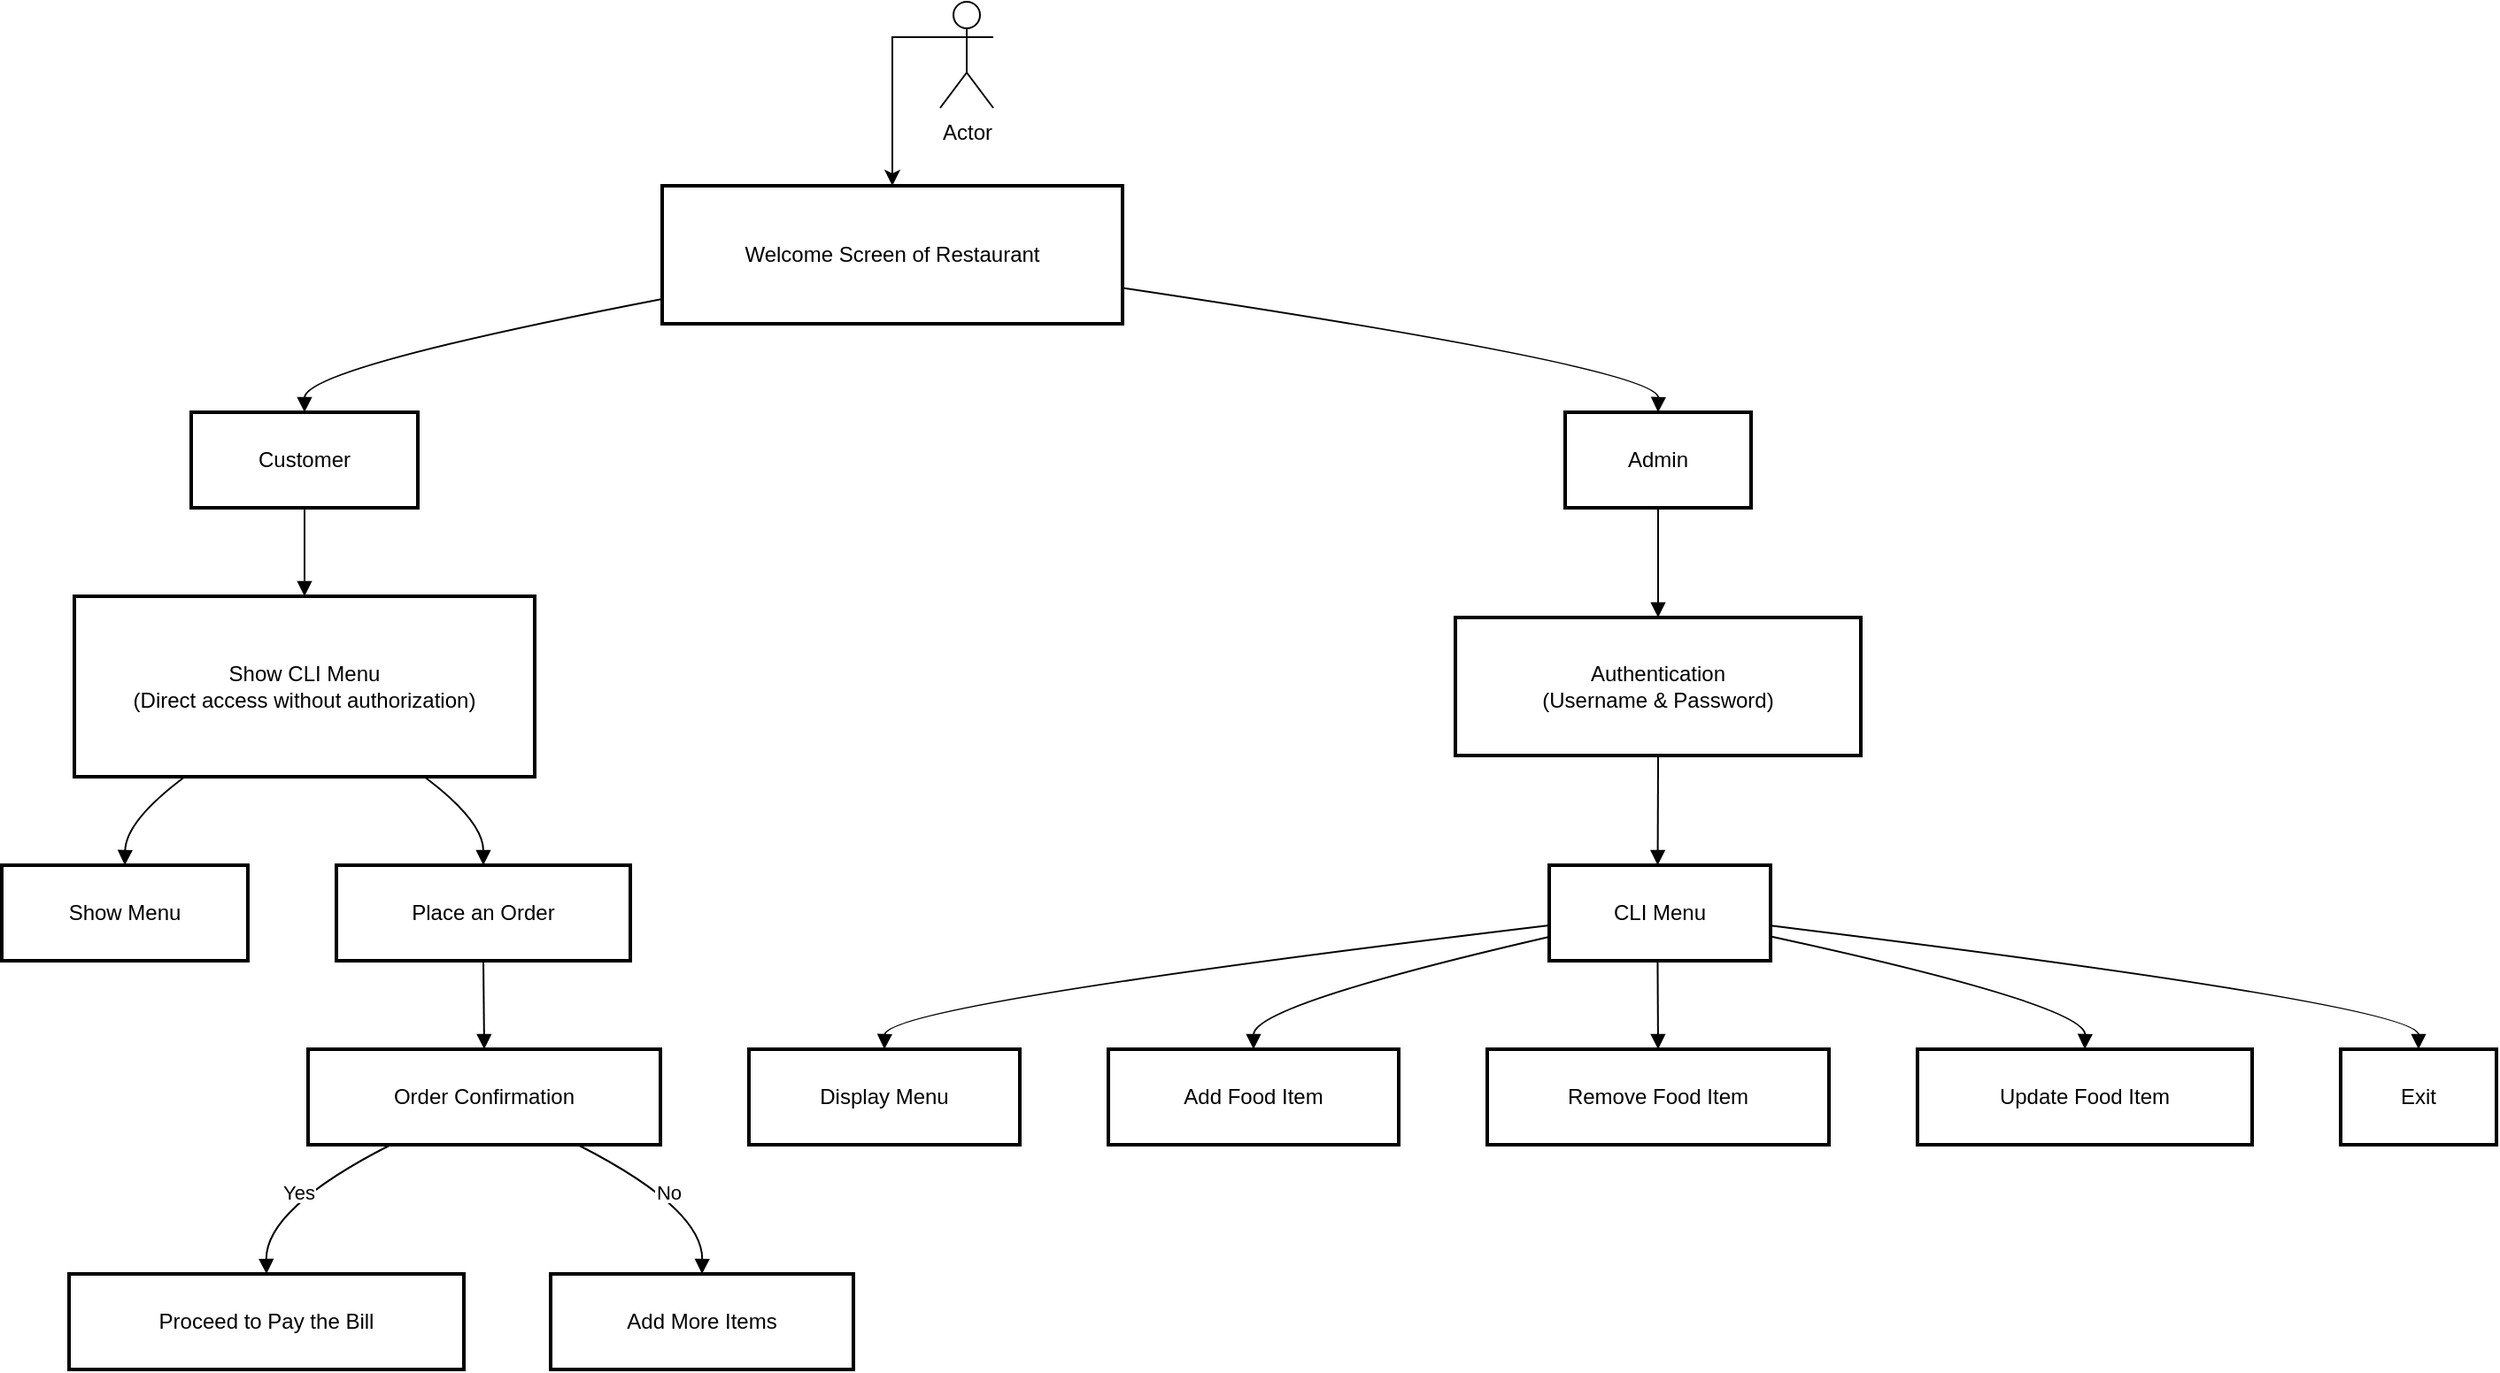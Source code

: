 <mxfile version="28.0.9" pages="10">
  <diagram name="Use Case" id="Y1DdfzIoxIa2o3TDJ5Hf">
    <mxGraphModel grid="1" page="1" gridSize="10" guides="1" tooltips="1" connect="1" arrows="1" fold="1" pageScale="1" pageWidth="827" pageHeight="1169" math="0" shadow="0">
      <root>
        <mxCell id="0" />
        <mxCell id="1" parent="0" />
        <mxCell id="SP7oh3h0-q4WoeIWAJf2-142" value="Welcome Screen of Restaurant" style="whiteSpace=wrap;strokeWidth=2;" vertex="1" parent="1">
          <mxGeometry x="393" y="124" width="260" height="78" as="geometry" />
        </mxCell>
        <mxCell id="SP7oh3h0-q4WoeIWAJf2-143" value="Customer" style="whiteSpace=wrap;strokeWidth=2;" vertex="1" parent="1">
          <mxGeometry x="127" y="252" width="128" height="54" as="geometry" />
        </mxCell>
        <mxCell id="SP7oh3h0-q4WoeIWAJf2-144" value="Show CLI Menu&#xa;(Direct access without authorization)" style="whiteSpace=wrap;strokeWidth=2;" vertex="1" parent="1">
          <mxGeometry x="61" y="356" width="260" height="102" as="geometry" />
        </mxCell>
        <mxCell id="SP7oh3h0-q4WoeIWAJf2-145" value="Show Menu" style="whiteSpace=wrap;strokeWidth=2;" vertex="1" parent="1">
          <mxGeometry x="20" y="508" width="139" height="54" as="geometry" />
        </mxCell>
        <mxCell id="SP7oh3h0-q4WoeIWAJf2-146" value="Place an Order" style="whiteSpace=wrap;strokeWidth=2;" vertex="1" parent="1">
          <mxGeometry x="209" y="508" width="166" height="54" as="geometry" />
        </mxCell>
        <mxCell id="SP7oh3h0-q4WoeIWAJf2-147" value="Order Confirmation" style="whiteSpace=wrap;strokeWidth=2;" vertex="1" parent="1">
          <mxGeometry x="193" y="612" width="199" height="54" as="geometry" />
        </mxCell>
        <mxCell id="SP7oh3h0-q4WoeIWAJf2-148" value="Proceed to Pay the Bill" style="whiteSpace=wrap;strokeWidth=2;" vertex="1" parent="1">
          <mxGeometry x="58" y="739" width="223" height="54" as="geometry" />
        </mxCell>
        <mxCell id="SP7oh3h0-q4WoeIWAJf2-149" value="Add More Items" style="whiteSpace=wrap;strokeWidth=2;" vertex="1" parent="1">
          <mxGeometry x="330" y="739" width="171" height="54" as="geometry" />
        </mxCell>
        <mxCell id="SP7oh3h0-q4WoeIWAJf2-150" value="Admin" style="whiteSpace=wrap;strokeWidth=2;" vertex="1" parent="1">
          <mxGeometry x="903" y="252" width="105" height="54" as="geometry" />
        </mxCell>
        <mxCell id="SP7oh3h0-q4WoeIWAJf2-151" value="Authentication&#xa;(Username &amp; Password)" style="whiteSpace=wrap;strokeWidth=2;" vertex="1" parent="1">
          <mxGeometry x="841" y="368" width="229" height="78" as="geometry" />
        </mxCell>
        <mxCell id="SP7oh3h0-q4WoeIWAJf2-152" value="CLI Menu" style="whiteSpace=wrap;strokeWidth=2;" vertex="1" parent="1">
          <mxGeometry x="894" y="508" width="125" height="54" as="geometry" />
        </mxCell>
        <mxCell id="SP7oh3h0-q4WoeIWAJf2-153" value="Display Menu" style="whiteSpace=wrap;strokeWidth=2;" vertex="1" parent="1">
          <mxGeometry x="442" y="612" width="153" height="54" as="geometry" />
        </mxCell>
        <mxCell id="SP7oh3h0-q4WoeIWAJf2-154" value="Add Food Item" style="whiteSpace=wrap;strokeWidth=2;" vertex="1" parent="1">
          <mxGeometry x="645" y="612" width="164" height="54" as="geometry" />
        </mxCell>
        <mxCell id="SP7oh3h0-q4WoeIWAJf2-155" value="Remove Food Item" style="whiteSpace=wrap;strokeWidth=2;" vertex="1" parent="1">
          <mxGeometry x="859" y="612" width="193" height="54" as="geometry" />
        </mxCell>
        <mxCell id="SP7oh3h0-q4WoeIWAJf2-156" value="Update Food Item" style="whiteSpace=wrap;strokeWidth=2;" vertex="1" parent="1">
          <mxGeometry x="1102" y="612" width="189" height="54" as="geometry" />
        </mxCell>
        <mxCell id="SP7oh3h0-q4WoeIWAJf2-157" value="Exit" style="whiteSpace=wrap;strokeWidth=2;" vertex="1" parent="1">
          <mxGeometry x="1341" y="612" width="88" height="54" as="geometry" />
        </mxCell>
        <mxCell id="SP7oh3h0-q4WoeIWAJf2-159" value="" style="curved=1;startArrow=none;endArrow=block;exitX=0;exitY=0.82;entryX=0.5;entryY=-0.01;rounded=0;" edge="1" parent="1" source="SP7oh3h0-q4WoeIWAJf2-142" target="SP7oh3h0-q4WoeIWAJf2-143">
          <mxGeometry relative="1" as="geometry">
            <Array as="points">
              <mxPoint x="191" y="227" />
            </Array>
          </mxGeometry>
        </mxCell>
        <mxCell id="SP7oh3h0-q4WoeIWAJf2-160" value="" style="curved=1;startArrow=none;endArrow=block;exitX=0.5;exitY=0.99;entryX=0.5;entryY=0;rounded=0;" edge="1" parent="1" source="SP7oh3h0-q4WoeIWAJf2-143" target="SP7oh3h0-q4WoeIWAJf2-144">
          <mxGeometry relative="1" as="geometry">
            <Array as="points" />
          </mxGeometry>
        </mxCell>
        <mxCell id="SP7oh3h0-q4WoeIWAJf2-161" value="" style="curved=1;startArrow=none;endArrow=block;exitX=0.24;exitY=1;entryX=0.5;entryY=-0.01;rounded=0;" edge="1" parent="1" source="SP7oh3h0-q4WoeIWAJf2-144" target="SP7oh3h0-q4WoeIWAJf2-145">
          <mxGeometry relative="1" as="geometry">
            <Array as="points">
              <mxPoint x="90" y="483" />
            </Array>
          </mxGeometry>
        </mxCell>
        <mxCell id="SP7oh3h0-q4WoeIWAJf2-162" value="" style="curved=1;startArrow=none;endArrow=block;exitX=0.76;exitY=1;entryX=0.5;entryY=-0.01;rounded=0;" edge="1" parent="1" source="SP7oh3h0-q4WoeIWAJf2-144" target="SP7oh3h0-q4WoeIWAJf2-146">
          <mxGeometry relative="1" as="geometry">
            <Array as="points">
              <mxPoint x="292" y="483" />
            </Array>
          </mxGeometry>
        </mxCell>
        <mxCell id="SP7oh3h0-q4WoeIWAJf2-163" value="" style="curved=1;startArrow=none;endArrow=block;exitX=0.5;exitY=0.99;entryX=0.5;entryY=-0.01;rounded=0;" edge="1" parent="1" source="SP7oh3h0-q4WoeIWAJf2-146" target="SP7oh3h0-q4WoeIWAJf2-147">
          <mxGeometry relative="1" as="geometry">
            <Array as="points" />
          </mxGeometry>
        </mxCell>
        <mxCell id="SP7oh3h0-q4WoeIWAJf2-164" value="Yes" style="curved=1;startArrow=none;endArrow=block;exitX=0.24;exitY=0.99;entryX=0.5;entryY=-0.01;rounded=0;" edge="1" parent="1" source="SP7oh3h0-q4WoeIWAJf2-147" target="SP7oh3h0-q4WoeIWAJf2-148">
          <mxGeometry relative="1" as="geometry">
            <Array as="points">
              <mxPoint x="169" y="702" />
            </Array>
          </mxGeometry>
        </mxCell>
        <mxCell id="SP7oh3h0-q4WoeIWAJf2-165" value="No" style="curved=1;startArrow=none;endArrow=block;exitX=0.76;exitY=0.99;entryX=0.5;entryY=-0.01;rounded=0;" edge="1" parent="1" source="SP7oh3h0-q4WoeIWAJf2-147" target="SP7oh3h0-q4WoeIWAJf2-149">
          <mxGeometry relative="1" as="geometry">
            <Array as="points">
              <mxPoint x="416" y="702" />
            </Array>
          </mxGeometry>
        </mxCell>
        <mxCell id="SP7oh3h0-q4WoeIWAJf2-166" value="" style="curved=1;startArrow=none;endArrow=block;exitX=1;exitY=0.74;entryX=0.5;entryY=-0.01;rounded=0;" edge="1" parent="1" source="SP7oh3h0-q4WoeIWAJf2-142" target="SP7oh3h0-q4WoeIWAJf2-150">
          <mxGeometry relative="1" as="geometry">
            <Array as="points">
              <mxPoint x="956" y="227" />
            </Array>
          </mxGeometry>
        </mxCell>
        <mxCell id="SP7oh3h0-q4WoeIWAJf2-167" value="" style="curved=1;startArrow=none;endArrow=block;exitX=0.5;exitY=0.99;entryX=0.5;entryY=-0.01;rounded=0;" edge="1" parent="1" source="SP7oh3h0-q4WoeIWAJf2-150" target="SP7oh3h0-q4WoeIWAJf2-151">
          <mxGeometry relative="1" as="geometry">
            <Array as="points" />
          </mxGeometry>
        </mxCell>
        <mxCell id="SP7oh3h0-q4WoeIWAJf2-168" value="" style="curved=1;startArrow=none;endArrow=block;exitX=0.5;exitY=0.99;entryX=0.49;entryY=-0.01;rounded=0;" edge="1" parent="1" source="SP7oh3h0-q4WoeIWAJf2-151" target="SP7oh3h0-q4WoeIWAJf2-152">
          <mxGeometry relative="1" as="geometry">
            <Array as="points" />
          </mxGeometry>
        </mxCell>
        <mxCell id="SP7oh3h0-q4WoeIWAJf2-169" value="" style="curved=1;startArrow=none;endArrow=block;exitX=0;exitY=0.63;entryX=0.5;entryY=-0.01;rounded=0;" edge="1" parent="1" source="SP7oh3h0-q4WoeIWAJf2-152" target="SP7oh3h0-q4WoeIWAJf2-153">
          <mxGeometry relative="1" as="geometry">
            <Array as="points">
              <mxPoint x="519" y="587" />
            </Array>
          </mxGeometry>
        </mxCell>
        <mxCell id="SP7oh3h0-q4WoeIWAJf2-170" value="" style="curved=1;startArrow=none;endArrow=block;exitX=0;exitY=0.75;entryX=0.5;entryY=-0.01;rounded=0;" edge="1" parent="1" source="SP7oh3h0-q4WoeIWAJf2-152" target="SP7oh3h0-q4WoeIWAJf2-154">
          <mxGeometry relative="1" as="geometry">
            <Array as="points">
              <mxPoint x="727" y="587" />
            </Array>
          </mxGeometry>
        </mxCell>
        <mxCell id="SP7oh3h0-q4WoeIWAJf2-171" value="" style="curved=1;startArrow=none;endArrow=block;exitX=0.49;exitY=0.99;entryX=0.5;entryY=-0.01;rounded=0;" edge="1" parent="1" source="SP7oh3h0-q4WoeIWAJf2-152" target="SP7oh3h0-q4WoeIWAJf2-155">
          <mxGeometry relative="1" as="geometry">
            <Array as="points" />
          </mxGeometry>
        </mxCell>
        <mxCell id="SP7oh3h0-q4WoeIWAJf2-172" value="" style="curved=1;startArrow=none;endArrow=block;exitX=0.99;exitY=0.74;entryX=0.5;entryY=-0.01;rounded=0;" edge="1" parent="1" source="SP7oh3h0-q4WoeIWAJf2-152" target="SP7oh3h0-q4WoeIWAJf2-156">
          <mxGeometry relative="1" as="geometry">
            <Array as="points">
              <mxPoint x="1197" y="587" />
            </Array>
          </mxGeometry>
        </mxCell>
        <mxCell id="SP7oh3h0-q4WoeIWAJf2-173" value="" style="curved=1;startArrow=none;endArrow=block;exitX=0.99;exitY=0.63;entryX=0.5;entryY=-0.01;rounded=0;" edge="1" parent="1" source="SP7oh3h0-q4WoeIWAJf2-152" target="SP7oh3h0-q4WoeIWAJf2-157">
          <mxGeometry relative="1" as="geometry">
            <Array as="points">
              <mxPoint x="1385" y="587" />
            </Array>
          </mxGeometry>
        </mxCell>
        <mxCell id="SP7oh3h0-q4WoeIWAJf2-175" style="edgeStyle=orthogonalEdgeStyle;rounded=0;orthogonalLoop=1;jettySize=auto;html=1;exitX=0;exitY=0.333;exitDx=0;exitDy=0;exitPerimeter=0;" edge="1" parent="1" source="SP7oh3h0-q4WoeIWAJf2-174">
          <mxGeometry relative="1" as="geometry">
            <mxPoint x="549.526" y="40.105" as="targetPoint" />
          </mxGeometry>
        </mxCell>
        <mxCell id="SP7oh3h0-q4WoeIWAJf2-176" style="edgeStyle=orthogonalEdgeStyle;rounded=0;orthogonalLoop=1;jettySize=auto;html=1;exitX=0;exitY=0.333;exitDx=0;exitDy=0;exitPerimeter=0;entryX=0.5;entryY=0;entryDx=0;entryDy=0;" edge="1" parent="1" source="SP7oh3h0-q4WoeIWAJf2-174" target="SP7oh3h0-q4WoeIWAJf2-142">
          <mxGeometry relative="1" as="geometry" />
        </mxCell>
        <mxCell id="SP7oh3h0-q4WoeIWAJf2-174" value="Actor" style="shape=umlActor;verticalLabelPosition=bottom;verticalAlign=top;html=1;outlineConnect=0;" vertex="1" parent="1">
          <mxGeometry x="550" y="20" width="30" height="60" as="geometry" />
        </mxCell>
      </root>
    </mxGraphModel>
  </diagram>
  <diagram id="8ozpBpsWG10W750vPio6" name="Class">
    <mxGraphModel grid="1" page="1" gridSize="10" guides="1" tooltips="1" connect="1" arrows="1" fold="1" pageScale="1" pageWidth="827" pageHeight="1169" math="0" shadow="0">
      <root>
        <mxCell id="0" />
        <mxCell id="1" parent="0" />
        <mxCell id="pGt4PrwZ_UuRez9cTg3z-58" value="Menu" style="swimlane;fontStyle=1;align=center;verticalAlign=top;childLayout=stackLayout;horizontal=1;startSize=28.923;horizontalStack=0;resizeParent=1;resizeParentMax=0;resizeLast=0;collapsible=0;marginBottom=0;" vertex="1" parent="1">
          <mxGeometry x="352" y="1664" width="475" height="384.923" as="geometry" />
        </mxCell>
        <mxCell id="pGt4PrwZ_UuRez9cTg3z-59" value="- items : TreeMap&lt;Integer,MenuItem&gt;" style="text;strokeColor=none;fillColor=none;align=left;verticalAlign=top;spacingLeft=4;spacingRight=4;overflow=hidden;rotatable=0;points=[[0,0.5],[1,0.5]];portConstraint=eastwest;" vertex="1" parent="pGt4PrwZ_UuRez9cTg3z-58">
          <mxGeometry y="28.923" width="475" height="29" as="geometry" />
        </mxCell>
        <mxCell id="pGt4PrwZ_UuRez9cTg3z-60" value="- menuFilePath : String" style="text;strokeColor=none;fillColor=none;align=left;verticalAlign=top;spacingLeft=4;spacingRight=4;overflow=hidden;rotatable=0;points=[[0,0.5],[1,0.5]];portConstraint=eastwest;" vertex="1" parent="pGt4PrwZ_UuRez9cTg3z-58">
          <mxGeometry y="57.923" width="475" height="29" as="geometry" />
        </mxCell>
        <mxCell id="pGt4PrwZ_UuRez9cTg3z-61" style="line;strokeWidth=1;fillColor=none;align=left;verticalAlign=middle;spacingTop=-1;spacingLeft=3;spacingRight=3;rotatable=0;labelPosition=right;points=[];portConstraint=eastwest;strokeColor=inherit;" vertex="1" parent="pGt4PrwZ_UuRez9cTg3z-58">
          <mxGeometry y="86.923" width="475" height="8" as="geometry" />
        </mxCell>
        <mxCell id="pGt4PrwZ_UuRez9cTg3z-62" value="+ Menu()" style="text;strokeColor=none;fillColor=none;align=left;verticalAlign=top;spacingLeft=4;spacingRight=4;overflow=hidden;rotatable=0;points=[[0,0.5],[1,0.5]];portConstraint=eastwest;" vertex="1" parent="pGt4PrwZ_UuRez9cTg3z-58">
          <mxGeometry y="94.923" width="475" height="29" as="geometry" />
        </mxCell>
        <mxCell id="pGt4PrwZ_UuRez9cTg3z-63" value="+ loadMenu(filePath : String) : : void" style="text;strokeColor=none;fillColor=none;align=left;verticalAlign=top;spacingLeft=4;spacingRight=4;overflow=hidden;rotatable=0;points=[[0,0.5],[1,0.5]];portConstraint=eastwest;" vertex="1" parent="pGt4PrwZ_UuRez9cTg3z-58">
          <mxGeometry y="123.923" width="475" height="29" as="geometry" />
        </mxCell>
        <mxCell id="pGt4PrwZ_UuRez9cTg3z-64" value="+ mergeMenuFromFile(filePath : String) : : void" style="text;strokeColor=none;fillColor=none;align=left;verticalAlign=top;spacingLeft=4;spacingRight=4;overflow=hidden;rotatable=0;points=[[0,0.5],[1,0.5]];portConstraint=eastwest;" vertex="1" parent="pGt4PrwZ_UuRez9cTg3z-58">
          <mxGeometry y="152.923" width="475" height="29" as="geometry" />
        </mxCell>
        <mxCell id="pGt4PrwZ_UuRez9cTg3z-65" value="+ saveMenu() : : void" style="text;strokeColor=none;fillColor=none;align=left;verticalAlign=top;spacingLeft=4;spacingRight=4;overflow=hidden;rotatable=0;points=[[0,0.5],[1,0.5]];portConstraint=eastwest;" vertex="1" parent="pGt4PrwZ_UuRez9cTg3z-58">
          <mxGeometry y="181.923" width="475" height="29" as="geometry" />
        </mxCell>
        <mxCell id="pGt4PrwZ_UuRez9cTg3z-66" value="+ addItem(id : int, name : String, price : double) : : void" style="text;strokeColor=none;fillColor=none;align=left;verticalAlign=top;spacingLeft=4;spacingRight=4;overflow=hidden;rotatable=0;points=[[0,0.5],[1,0.5]];portConstraint=eastwest;" vertex="1" parent="pGt4PrwZ_UuRez9cTg3z-58">
          <mxGeometry y="210.923" width="475" height="29" as="geometry" />
        </mxCell>
        <mxCell id="pGt4PrwZ_UuRez9cTg3z-67" value="+ updateItem(id : int, name : String, price : double) : : void" style="text;strokeColor=none;fillColor=none;align=left;verticalAlign=top;spacingLeft=4;spacingRight=4;overflow=hidden;rotatable=0;points=[[0,0.5],[1,0.5]];portConstraint=eastwest;" vertex="1" parent="pGt4PrwZ_UuRez9cTg3z-58">
          <mxGeometry y="239.923" width="475" height="29" as="geometry" />
        </mxCell>
        <mxCell id="pGt4PrwZ_UuRez9cTg3z-68" value="+ deleteItem(id : int) : : void" style="text;strokeColor=none;fillColor=none;align=left;verticalAlign=top;spacingLeft=4;spacingRight=4;overflow=hidden;rotatable=0;points=[[0,0.5],[1,0.5]];portConstraint=eastwest;" vertex="1" parent="pGt4PrwZ_UuRez9cTg3z-58">
          <mxGeometry y="268.923" width="475" height="29" as="geometry" />
        </mxCell>
        <mxCell id="pGt4PrwZ_UuRez9cTg3z-69" value="+ getItem(id : int) : : MenuItem" style="text;strokeColor=none;fillColor=none;align=left;verticalAlign=top;spacingLeft=4;spacingRight=4;overflow=hidden;rotatable=0;points=[[0,0.5],[1,0.5]];portConstraint=eastwest;" vertex="1" parent="pGt4PrwZ_UuRez9cTg3z-58">
          <mxGeometry y="297.923" width="475" height="29" as="geometry" />
        </mxCell>
        <mxCell id="pGt4PrwZ_UuRez9cTg3z-70" value="+ getAllItems() : : List&lt;MenuItem&gt;" style="text;strokeColor=none;fillColor=none;align=left;verticalAlign=top;spacingLeft=4;spacingRight=4;overflow=hidden;rotatable=0;points=[[0,0.5],[1,0.5]];portConstraint=eastwest;" vertex="1" parent="pGt4PrwZ_UuRez9cTg3z-58">
          <mxGeometry y="326.923" width="475" height="29" as="geometry" />
        </mxCell>
        <mxCell id="pGt4PrwZ_UuRez9cTg3z-71" value="+ displayMenu() : : void" style="text;strokeColor=none;fillColor=none;align=left;verticalAlign=top;spacingLeft=4;spacingRight=4;overflow=hidden;rotatable=0;points=[[0,0.5],[1,0.5]];portConstraint=eastwest;" vertex="1" parent="pGt4PrwZ_UuRez9cTg3z-58">
          <mxGeometry y="355.923" width="475" height="29" as="geometry" />
        </mxCell>
        <mxCell id="pGt4PrwZ_UuRez9cTg3z-72" value="MenuItem" style="swimlane;fontStyle=1;align=center;verticalAlign=top;childLayout=stackLayout;horizontal=1;startSize=34.667;horizontalStack=0;resizeParent=1;resizeParentMax=0;resizeLast=0;collapsible=0;marginBottom=0;" vertex="1" parent="1">
          <mxGeometry x="818" y="2121" width="423" height="217.667" as="geometry" />
        </mxCell>
        <mxCell id="pGt4PrwZ_UuRez9cTg3z-73" value="+ id : int" style="text;strokeColor=none;fillColor=none;align=left;verticalAlign=top;spacingLeft=4;spacingRight=4;overflow=hidden;rotatable=0;points=[[0,0.5],[1,0.5]];portConstraint=eastwest;" vertex="1" parent="pGt4PrwZ_UuRez9cTg3z-72">
          <mxGeometry y="34.667" width="423" height="35" as="geometry" />
        </mxCell>
        <mxCell id="pGt4PrwZ_UuRez9cTg3z-74" value="+ name : String" style="text;strokeColor=none;fillColor=none;align=left;verticalAlign=top;spacingLeft=4;spacingRight=4;overflow=hidden;rotatable=0;points=[[0,0.5],[1,0.5]];portConstraint=eastwest;" vertex="1" parent="pGt4PrwZ_UuRez9cTg3z-72">
          <mxGeometry y="69.667" width="423" height="35" as="geometry" />
        </mxCell>
        <mxCell id="pGt4PrwZ_UuRez9cTg3z-75" value="+ price : double" style="text;strokeColor=none;fillColor=none;align=left;verticalAlign=top;spacingLeft=4;spacingRight=4;overflow=hidden;rotatable=0;points=[[0,0.5],[1,0.5]];portConstraint=eastwest;" vertex="1" parent="pGt4PrwZ_UuRez9cTg3z-72">
          <mxGeometry y="104.667" width="423" height="35" as="geometry" />
        </mxCell>
        <mxCell id="pGt4PrwZ_UuRez9cTg3z-76" style="line;strokeWidth=1;fillColor=none;align=left;verticalAlign=middle;spacingTop=-1;spacingLeft=3;spacingRight=3;rotatable=0;labelPosition=right;points=[];portConstraint=eastwest;strokeColor=inherit;" vertex="1" parent="pGt4PrwZ_UuRez9cTg3z-72">
          <mxGeometry y="139.667" width="423" height="8" as="geometry" />
        </mxCell>
        <mxCell id="pGt4PrwZ_UuRez9cTg3z-77" value="+ MenuItem(id : int, name : String, price : double)" style="text;strokeColor=none;fillColor=none;align=left;verticalAlign=top;spacingLeft=4;spacingRight=4;overflow=hidden;rotatable=0;points=[[0,0.5],[1,0.5]];portConstraint=eastwest;" vertex="1" parent="pGt4PrwZ_UuRez9cTg3z-72">
          <mxGeometry y="147.667" width="423" height="35" as="geometry" />
        </mxCell>
        <mxCell id="pGt4PrwZ_UuRez9cTg3z-78" value="+ toString() : : String" style="text;strokeColor=none;fillColor=none;align=left;verticalAlign=top;spacingLeft=4;spacingRight=4;overflow=hidden;rotatable=0;points=[[0,0.5],[1,0.5]];portConstraint=eastwest;" vertex="1" parent="pGt4PrwZ_UuRez9cTg3z-72">
          <mxGeometry y="182.667" width="423" height="35" as="geometry" />
        </mxCell>
        <mxCell id="pGt4PrwZ_UuRez9cTg3z-79" value="User" style="swimlane;fontStyle=1;align=center;verticalAlign=top;childLayout=stackLayout;horizontal=1;startSize=36.8;horizontalStack=0;resizeParent=1;resizeParentMax=0;resizeLast=0;collapsible=0;marginBottom=0;" vertex="1" parent="1">
          <mxGeometry x="916" y="20" width="228" height="192.8" as="geometry" />
        </mxCell>
        <mxCell id="pGt4PrwZ_UuRez9cTg3z-80" value="+ username : String" style="text;strokeColor=none;fillColor=none;align=left;verticalAlign=top;spacingLeft=4;spacingRight=4;overflow=hidden;rotatable=0;points=[[0,0.5],[1,0.5]];portConstraint=eastwest;" vertex="1" parent="pGt4PrwZ_UuRez9cTg3z-79">
          <mxGeometry y="36.8" width="228" height="37" as="geometry" />
        </mxCell>
        <mxCell id="pGt4PrwZ_UuRez9cTg3z-81" value="+ role : String" style="text;strokeColor=none;fillColor=none;align=left;verticalAlign=top;spacingLeft=4;spacingRight=4;overflow=hidden;rotatable=0;points=[[0,0.5],[1,0.5]];portConstraint=eastwest;" vertex="1" parent="pGt4PrwZ_UuRez9cTg3z-79">
          <mxGeometry y="73.8" width="228" height="37" as="geometry" />
        </mxCell>
        <mxCell id="pGt4PrwZ_UuRez9cTg3z-82" style="line;strokeWidth=1;fillColor=none;align=left;verticalAlign=middle;spacingTop=-1;spacingLeft=3;spacingRight=3;rotatable=0;labelPosition=right;points=[];portConstraint=eastwest;strokeColor=inherit;" vertex="1" parent="pGt4PrwZ_UuRez9cTg3z-79">
          <mxGeometry y="110.8" width="228" height="8" as="geometry" />
        </mxCell>
        <mxCell id="pGt4PrwZ_UuRez9cTg3z-83" value="+ getUsername() : : String" style="text;strokeColor=none;fillColor=none;align=left;verticalAlign=top;spacingLeft=4;spacingRight=4;overflow=hidden;rotatable=0;points=[[0,0.5],[1,0.5]];portConstraint=eastwest;" vertex="1" parent="pGt4PrwZ_UuRez9cTg3z-79">
          <mxGeometry y="118.8" width="228" height="37" as="geometry" />
        </mxCell>
        <mxCell id="pGt4PrwZ_UuRez9cTg3z-84" value="+ getRole() : : String" style="text;strokeColor=none;fillColor=none;align=left;verticalAlign=top;spacingLeft=4;spacingRight=4;overflow=hidden;rotatable=0;points=[[0,0.5],[1,0.5]];portConstraint=eastwest;" vertex="1" parent="pGt4PrwZ_UuRez9cTg3z-79">
          <mxGeometry y="155.8" width="228" height="37" as="geometry" />
        </mxCell>
        <mxCell id="pGt4PrwZ_UuRez9cTg3z-85" value="Admin" style="swimlane;fontStyle=1;align=center;verticalAlign=top;childLayout=stackLayout;horizontal=1;startSize=31.733;horizontalStack=0;resizeParent=1;resizeParentMax=0;resizeLast=0;collapsible=0;marginBottom=0;" vertex="1" parent="1">
          <mxGeometry x="280" y="1345" width="619" height="231.733" as="geometry" />
        </mxCell>
        <mxCell id="pGt4PrwZ_UuRez9cTg3z-86" style="line;strokeWidth=1;fillColor=none;align=left;verticalAlign=middle;spacingTop=-1;spacingLeft=3;spacingRight=3;rotatable=0;labelPosition=right;points=[];portConstraint=eastwest;strokeColor=inherit;" vertex="1" parent="pGt4PrwZ_UuRez9cTg3z-85">
          <mxGeometry y="31.733" width="619" height="8" as="geometry" />
        </mxCell>
        <mxCell id="pGt4PrwZ_UuRez9cTg3z-87" value="+ login(username : String, password : String) : : boolean" style="text;strokeColor=none;fillColor=none;align=left;verticalAlign=top;spacingLeft=4;spacingRight=4;overflow=hidden;rotatable=0;points=[[0,0.5],[1,0.5]];portConstraint=eastwest;" vertex="1" parent="pGt4PrwZ_UuRez9cTg3z-85">
          <mxGeometry y="39.733" width="619" height="32" as="geometry" />
        </mxCell>
        <mxCell id="pGt4PrwZ_UuRez9cTg3z-88" value="+ addMenuItem(menu : Menu, id : int, name : String, price : double) : : void" style="text;strokeColor=none;fillColor=none;align=left;verticalAlign=top;spacingLeft=4;spacingRight=4;overflow=hidden;rotatable=0;points=[[0,0.5],[1,0.5]];portConstraint=eastwest;" vertex="1" parent="pGt4PrwZ_UuRez9cTg3z-85">
          <mxGeometry y="71.733" width="619" height="32" as="geometry" />
        </mxCell>
        <mxCell id="pGt4PrwZ_UuRez9cTg3z-89" value="+ updateMenuItem(menu : Menu, id : int, name : String, price : double) : : void" style="text;strokeColor=none;fillColor=none;align=left;verticalAlign=top;spacingLeft=4;spacingRight=4;overflow=hidden;rotatable=0;points=[[0,0.5],[1,0.5]];portConstraint=eastwest;" vertex="1" parent="pGt4PrwZ_UuRez9cTg3z-85">
          <mxGeometry y="103.733" width="619" height="32" as="geometry" />
        </mxCell>
        <mxCell id="pGt4PrwZ_UuRez9cTg3z-90" value="+ deleteMenuItem(menu : Menu, id : int) : : void" style="text;strokeColor=none;fillColor=none;align=left;verticalAlign=top;spacingLeft=4;spacingRight=4;overflow=hidden;rotatable=0;points=[[0,0.5],[1,0.5]];portConstraint=eastwest;" vertex="1" parent="pGt4PrwZ_UuRez9cTg3z-85">
          <mxGeometry y="135.733" width="619" height="32" as="geometry" />
        </mxCell>
        <mxCell id="pGt4PrwZ_UuRez9cTg3z-91" value="+ loadMenu(menu : Menu, path : String) : : void" style="text;strokeColor=none;fillColor=none;align=left;verticalAlign=top;spacingLeft=4;spacingRight=4;overflow=hidden;rotatable=0;points=[[0,0.5],[1,0.5]];portConstraint=eastwest;" vertex="1" parent="pGt4PrwZ_UuRez9cTg3z-85">
          <mxGeometry y="167.733" width="619" height="32" as="geometry" />
        </mxCell>
        <mxCell id="pGt4PrwZ_UuRez9cTg3z-92" value="+ saveAndExit(menu : Menu) : : void" style="text;strokeColor=none;fillColor=none;align=left;verticalAlign=top;spacingLeft=4;spacingRight=4;overflow=hidden;rotatable=0;points=[[0,0.5],[1,0.5]];portConstraint=eastwest;" vertex="1" parent="pGt4PrwZ_UuRez9cTg3z-85">
          <mxGeometry y="199.733" width="619" height="32" as="geometry" />
        </mxCell>
        <mxCell id="pGt4PrwZ_UuRez9cTg3z-93" value="Customer" style="swimlane;fontStyle=1;align=center;verticalAlign=top;childLayout=stackLayout;horizontal=1;startSize=30.4;horizontalStack=0;resizeParent=1;resizeParentMax=0;resizeLast=0;collapsible=0;marginBottom=0;" vertex="1" parent="1">
          <mxGeometry x="1017" y="262" width="600" height="308.4" as="geometry" />
        </mxCell>
        <mxCell id="pGt4PrwZ_UuRez9cTg3z-94" value="- cart : HashMap&lt;Integer,Integer&gt;   %% itemId -&gt; qty" style="text;strokeColor=none;fillColor=none;align=left;verticalAlign=top;spacingLeft=4;spacingRight=4;overflow=hidden;rotatable=0;points=[[0,0.5],[1,0.5]];portConstraint=eastwest;" vertex="1" parent="pGt4PrwZ_UuRez9cTg3z-93">
          <mxGeometry y="30.4" width="600" height="30" as="geometry" />
        </mxCell>
        <mxCell id="pGt4PrwZ_UuRez9cTg3z-95" value="- appliedCoupon : String" style="text;strokeColor=none;fillColor=none;align=left;verticalAlign=top;spacingLeft=4;spacingRight=4;overflow=hidden;rotatable=0;points=[[0,0.5],[1,0.5]];portConstraint=eastwest;" vertex="1" parent="pGt4PrwZ_UuRez9cTg3z-93">
          <mxGeometry y="60.4" width="600" height="30" as="geometry" />
        </mxCell>
        <mxCell id="pGt4PrwZ_UuRez9cTg3z-96" style="line;strokeWidth=1;fillColor=none;align=left;verticalAlign=middle;spacingTop=-1;spacingLeft=3;spacingRight=3;rotatable=0;labelPosition=right;points=[];portConstraint=eastwest;strokeColor=inherit;" vertex="1" parent="pGt4PrwZ_UuRez9cTg3z-93">
          <mxGeometry y="90.4" width="600" height="8" as="geometry" />
        </mxCell>
        <mxCell id="pGt4PrwZ_UuRez9cTg3z-97" value="+ viewMenu(menu : Menu) : : void" style="text;strokeColor=none;fillColor=none;align=left;verticalAlign=top;spacingLeft=4;spacingRight=4;overflow=hidden;rotatable=0;points=[[0,0.5],[1,0.5]];portConstraint=eastwest;" vertex="1" parent="pGt4PrwZ_UuRez9cTg3z-93">
          <mxGeometry y="98.4" width="600" height="30" as="geometry" />
        </mxCell>
        <mxCell id="pGt4PrwZ_UuRez9cTg3z-98" value="+ placeOrder(menu : Menu, itemId : int, qty : int) : : void" style="text;strokeColor=none;fillColor=none;align=left;verticalAlign=top;spacingLeft=4;spacingRight=4;overflow=hidden;rotatable=0;points=[[0,0.5],[1,0.5]];portConstraint=eastwest;" vertex="1" parent="pGt4PrwZ_UuRez9cTg3z-93">
          <mxGeometry y="128.4" width="600" height="30" as="geometry" />
        </mxCell>
        <mxCell id="pGt4PrwZ_UuRez9cTg3z-99" value="+ removeFromCart(itemId : int) : : void" style="text;strokeColor=none;fillColor=none;align=left;verticalAlign=top;spacingLeft=4;spacingRight=4;overflow=hidden;rotatable=0;points=[[0,0.5],[1,0.5]];portConstraint=eastwest;" vertex="1" parent="pGt4PrwZ_UuRez9cTg3z-93">
          <mxGeometry y="158.4" width="600" height="30" as="geometry" />
        </mxCell>
        <mxCell id="pGt4PrwZ_UuRez9cTg3z-100" value="+ updateQuantity(itemId : int, qty : int) : : void" style="text;strokeColor=none;fillColor=none;align=left;verticalAlign=top;spacingLeft=4;spacingRight=4;overflow=hidden;rotatable=0;points=[[0,0.5],[1,0.5]];portConstraint=eastwest;" vertex="1" parent="pGt4PrwZ_UuRez9cTg3z-93">
          <mxGeometry y="188.4" width="600" height="30" as="geometry" />
        </mxCell>
        <mxCell id="pGt4PrwZ_UuRez9cTg3z-101" value="+ viewCart(menu : Menu) : : void" style="text;strokeColor=none;fillColor=none;align=left;verticalAlign=top;spacingLeft=4;spacingRight=4;overflow=hidden;rotatable=0;points=[[0,0.5],[1,0.5]];portConstraint=eastwest;" vertex="1" parent="pGt4PrwZ_UuRez9cTg3z-93">
          <mxGeometry y="218.4" width="600" height="30" as="geometry" />
        </mxCell>
        <mxCell id="pGt4PrwZ_UuRez9cTg3z-102" value="+ applyCoupon(code : String, cm : CouponManager) : : boolean" style="text;strokeColor=none;fillColor=none;align=left;verticalAlign=top;spacingLeft=4;spacingRight=4;overflow=hidden;rotatable=0;points=[[0,0.5],[1,0.5]];portConstraint=eastwest;" vertex="1" parent="pGt4PrwZ_UuRez9cTg3z-93">
          <mxGeometry y="248.4" width="600" height="30" as="geometry" />
        </mxCell>
        <mxCell id="pGt4PrwZ_UuRez9cTg3z-103" value="+ checkout(cm : CouponManager, bm : BillingManager, menu : Menu) : : Bill" style="text;strokeColor=none;fillColor=none;align=left;verticalAlign=top;spacingLeft=4;spacingRight=4;overflow=hidden;rotatable=0;points=[[0,0.5],[1,0.5]];portConstraint=eastwest;" vertex="1" parent="pGt4PrwZ_UuRez9cTg3z-93">
          <mxGeometry y="278.4" width="600" height="30" as="geometry" />
        </mxCell>
        <mxCell id="pGt4PrwZ_UuRez9cTg3z-104" value="Order" style="swimlane;fontStyle=1;align=center;verticalAlign=top;childLayout=stackLayout;horizontal=1;startSize=33.143;horizontalStack=0;resizeParent=1;resizeParentMax=0;resizeLast=0;collapsible=0;marginBottom=0;" vertex="1" parent="1">
          <mxGeometry x="1102" y="1348" width="429" height="239.143" as="geometry" />
        </mxCell>
        <mxCell id="pGt4PrwZ_UuRez9cTg3z-105" value="- items : List&lt;OrderItem&gt;" style="text;strokeColor=none;fillColor=none;align=left;verticalAlign=top;spacingLeft=4;spacingRight=4;overflow=hidden;rotatable=0;points=[[0,0.5],[1,0.5]];portConstraint=eastwest;" vertex="1" parent="pGt4PrwZ_UuRez9cTg3z-104">
          <mxGeometry y="33.143" width="429" height="33" as="geometry" />
        </mxCell>
        <mxCell id="pGt4PrwZ_UuRez9cTg3z-106" style="line;strokeWidth=1;fillColor=none;align=left;verticalAlign=middle;spacingTop=-1;spacingLeft=3;spacingRight=3;rotatable=0;labelPosition=right;points=[];portConstraint=eastwest;strokeColor=inherit;" vertex="1" parent="pGt4PrwZ_UuRez9cTg3z-104">
          <mxGeometry y="66.143" width="429" height="8" as="geometry" />
        </mxCell>
        <mxCell id="pGt4PrwZ_UuRez9cTg3z-107" value="+ addItem(mi : MenuItem, qty : int) : : void" style="text;strokeColor=none;fillColor=none;align=left;verticalAlign=top;spacingLeft=4;spacingRight=4;overflow=hidden;rotatable=0;points=[[0,0.5],[1,0.5]];portConstraint=eastwest;" vertex="1" parent="pGt4PrwZ_UuRez9cTg3z-104">
          <mxGeometry y="74.143" width="429" height="33" as="geometry" />
        </mxCell>
        <mxCell id="pGt4PrwZ_UuRez9cTg3z-108" value="+ removeItem(menuItemId : int) : : void" style="text;strokeColor=none;fillColor=none;align=left;verticalAlign=top;spacingLeft=4;spacingRight=4;overflow=hidden;rotatable=0;points=[[0,0.5],[1,0.5]];portConstraint=eastwest;" vertex="1" parent="pGt4PrwZ_UuRez9cTg3z-104">
          <mxGeometry y="107.143" width="429" height="33" as="geometry" />
        </mxCell>
        <mxCell id="pGt4PrwZ_UuRez9cTg3z-109" value="+ updateQuantity(menuItemId : int, qty : int) : : void" style="text;strokeColor=none;fillColor=none;align=left;verticalAlign=top;spacingLeft=4;spacingRight=4;overflow=hidden;rotatable=0;points=[[0,0.5],[1,0.5]];portConstraint=eastwest;" vertex="1" parent="pGt4PrwZ_UuRez9cTg3z-104">
          <mxGeometry y="140.143" width="429" height="33" as="geometry" />
        </mxCell>
        <mxCell id="pGt4PrwZ_UuRez9cTg3z-110" value="+ getSubtotal() : : double" style="text;strokeColor=none;fillColor=none;align=left;verticalAlign=top;spacingLeft=4;spacingRight=4;overflow=hidden;rotatable=0;points=[[0,0.5],[1,0.5]];portConstraint=eastwest;" vertex="1" parent="pGt4PrwZ_UuRez9cTg3z-104">
          <mxGeometry y="173.143" width="429" height="33" as="geometry" />
        </mxCell>
        <mxCell id="pGt4PrwZ_UuRez9cTg3z-111" value="+ getItems() : : List&lt;OrderItem&gt;" style="text;strokeColor=none;fillColor=none;align=left;verticalAlign=top;spacingLeft=4;spacingRight=4;overflow=hidden;rotatable=0;points=[[0,0.5],[1,0.5]];portConstraint=eastwest;" vertex="1" parent="pGt4PrwZ_UuRez9cTg3z-104">
          <mxGeometry y="206.143" width="429" height="33" as="geometry" />
        </mxCell>
        <mxCell id="pGt4PrwZ_UuRez9cTg3z-112" value="OrderItem" style="swimlane;fontStyle=1;align=center;verticalAlign=top;childLayout=stackLayout;horizontal=1;startSize=36.8;horizontalStack=0;resizeParent=1;resizeParentMax=0;resizeLast=0;collapsible=0;marginBottom=0;" vertex="1" parent="1">
          <mxGeometry x="1104" y="1760" width="425" height="192.8" as="geometry" />
        </mxCell>
        <mxCell id="pGt4PrwZ_UuRez9cTg3z-113" value="+ menuItem : MenuItem" style="text;strokeColor=none;fillColor=none;align=left;verticalAlign=top;spacingLeft=4;spacingRight=4;overflow=hidden;rotatable=0;points=[[0,0.5],[1,0.5]];portConstraint=eastwest;" vertex="1" parent="pGt4PrwZ_UuRez9cTg3z-112">
          <mxGeometry y="36.8" width="425" height="37" as="geometry" />
        </mxCell>
        <mxCell id="pGt4PrwZ_UuRez9cTg3z-114" value="+ quantity : int" style="text;strokeColor=none;fillColor=none;align=left;verticalAlign=top;spacingLeft=4;spacingRight=4;overflow=hidden;rotatable=0;points=[[0,0.5],[1,0.5]];portConstraint=eastwest;" vertex="1" parent="pGt4PrwZ_UuRez9cTg3z-112">
          <mxGeometry y="73.8" width="425" height="37" as="geometry" />
        </mxCell>
        <mxCell id="pGt4PrwZ_UuRez9cTg3z-115" style="line;strokeWidth=1;fillColor=none;align=left;verticalAlign=middle;spacingTop=-1;spacingLeft=3;spacingRight=3;rotatable=0;labelPosition=right;points=[];portConstraint=eastwest;strokeColor=inherit;" vertex="1" parent="pGt4PrwZ_UuRez9cTg3z-112">
          <mxGeometry y="110.8" width="425" height="8" as="geometry" />
        </mxCell>
        <mxCell id="pGt4PrwZ_UuRez9cTg3z-116" value="+ OrderItem(menuItem : MenuItem, quantity : int)" style="text;strokeColor=none;fillColor=none;align=left;verticalAlign=top;spacingLeft=4;spacingRight=4;overflow=hidden;rotatable=0;points=[[0,0.5],[1,0.5]];portConstraint=eastwest;" vertex="1" parent="pGt4PrwZ_UuRez9cTg3z-112">
          <mxGeometry y="118.8" width="425" height="37" as="geometry" />
        </mxCell>
        <mxCell id="pGt4PrwZ_UuRez9cTg3z-117" value="+ getLineTotal() : : double" style="text;strokeColor=none;fillColor=none;align=left;verticalAlign=top;spacingLeft=4;spacingRight=4;overflow=hidden;rotatable=0;points=[[0,0.5],[1,0.5]];portConstraint=eastwest;" vertex="1" parent="pGt4PrwZ_UuRez9cTg3z-112">
          <mxGeometry y="155.8" width="425" height="37" as="geometry" />
        </mxCell>
        <mxCell id="pGt4PrwZ_UuRez9cTg3z-118" value="Bill" style="swimlane;fontStyle=1;align=center;verticalAlign=top;childLayout=stackLayout;horizontal=1;startSize=30.4;horizontalStack=0;resizeParent=1;resizeParentMax=0;resizeLast=0;collapsible=0;marginBottom=0;" vertex="1" parent="1">
          <mxGeometry x="1178" y="960" width="623" height="308.4" as="geometry" />
        </mxCell>
        <mxCell id="pGt4PrwZ_UuRez9cTg3z-119" value="+ billId : int" style="text;strokeColor=none;fillColor=none;align=left;verticalAlign=top;spacingLeft=4;spacingRight=4;overflow=hidden;rotatable=0;points=[[0,0.5],[1,0.5]];portConstraint=eastwest;" vertex="1" parent="pGt4PrwZ_UuRez9cTg3z-118">
          <mxGeometry y="30.4" width="623" height="30" as="geometry" />
        </mxCell>
        <mxCell id="pGt4PrwZ_UuRez9cTg3z-120" value="+ order : Order" style="text;strokeColor=none;fillColor=none;align=left;verticalAlign=top;spacingLeft=4;spacingRight=4;overflow=hidden;rotatable=0;points=[[0,0.5],[1,0.5]];portConstraint=eastwest;" vertex="1" parent="pGt4PrwZ_UuRez9cTg3z-118">
          <mxGeometry y="60.4" width="623" height="30" as="geometry" />
        </mxCell>
        <mxCell id="pGt4PrwZ_UuRez9cTg3z-121" value="+ subtotal : double" style="text;strokeColor=none;fillColor=none;align=left;verticalAlign=top;spacingLeft=4;spacingRight=4;overflow=hidden;rotatable=0;points=[[0,0.5],[1,0.5]];portConstraint=eastwest;" vertex="1" parent="pGt4PrwZ_UuRez9cTg3z-118">
          <mxGeometry y="90.4" width="623" height="30" as="geometry" />
        </mxCell>
        <mxCell id="pGt4PrwZ_UuRez9cTg3z-122" value="+ discountPercent : double" style="text;strokeColor=none;fillColor=none;align=left;verticalAlign=top;spacingLeft=4;spacingRight=4;overflow=hidden;rotatable=0;points=[[0,0.5],[1,0.5]];portConstraint=eastwest;" vertex="1" parent="pGt4PrwZ_UuRez9cTg3z-118">
          <mxGeometry y="120.4" width="623" height="30" as="geometry" />
        </mxCell>
        <mxCell id="pGt4PrwZ_UuRez9cTg3z-123" value="+ discountAmount : double" style="text;strokeColor=none;fillColor=none;align=left;verticalAlign=top;spacingLeft=4;spacingRight=4;overflow=hidden;rotatable=0;points=[[0,0.5],[1,0.5]];portConstraint=eastwest;" vertex="1" parent="pGt4PrwZ_UuRez9cTg3z-118">
          <mxGeometry y="150.4" width="623" height="30" as="geometry" />
        </mxCell>
        <mxCell id="pGt4PrwZ_UuRez9cTg3z-124" value="+ finalTotal : double" style="text;strokeColor=none;fillColor=none;align=left;verticalAlign=top;spacingLeft=4;spacingRight=4;overflow=hidden;rotatable=0;points=[[0,0.5],[1,0.5]];portConstraint=eastwest;" vertex="1" parent="pGt4PrwZ_UuRez9cTg3z-118">
          <mxGeometry y="180.4" width="623" height="30" as="geometry" />
        </mxCell>
        <mxCell id="pGt4PrwZ_UuRez9cTg3z-125" style="line;strokeWidth=1;fillColor=none;align=left;verticalAlign=middle;spacingTop=-1;spacingLeft=3;spacingRight=3;rotatable=0;labelPosition=right;points=[];portConstraint=eastwest;strokeColor=inherit;" vertex="1" parent="pGt4PrwZ_UuRez9cTg3z-118">
          <mxGeometry y="210.4" width="623" height="8" as="geometry" />
        </mxCell>
        <mxCell id="pGt4PrwZ_UuRez9cTg3z-126" value="+ generateFromOrder(order : Order, discountPercent : double, billId : int) : : void" style="text;strokeColor=none;fillColor=none;align=left;verticalAlign=top;spacingLeft=4;spacingRight=4;overflow=hidden;rotatable=0;points=[[0,0.5],[1,0.5]];portConstraint=eastwest;" vertex="1" parent="pGt4PrwZ_UuRez9cTg3z-118">
          <mxGeometry y="218.4" width="623" height="30" as="geometry" />
        </mxCell>
        <mxCell id="pGt4PrwZ_UuRez9cTg3z-127" value="+ saveToFile(folder : String) : : String   %% returns filename" style="text;strokeColor=none;fillColor=none;align=left;verticalAlign=top;spacingLeft=4;spacingRight=4;overflow=hidden;rotatable=0;points=[[0,0.5],[1,0.5]];portConstraint=eastwest;" vertex="1" parent="pGt4PrwZ_UuRez9cTg3z-118">
          <mxGeometry y="248.4" width="623" height="30" as="geometry" />
        </mxCell>
        <mxCell id="pGt4PrwZ_UuRez9cTg3z-128" value="+ toString() : : String" style="text;strokeColor=none;fillColor=none;align=left;verticalAlign=top;spacingLeft=4;spacingRight=4;overflow=hidden;rotatable=0;points=[[0,0.5],[1,0.5]];portConstraint=eastwest;" vertex="1" parent="pGt4PrwZ_UuRez9cTg3z-118">
          <mxGeometry y="278.4" width="623" height="30" as="geometry" />
        </mxCell>
        <mxCell id="pGt4PrwZ_UuRez9cTg3z-129" value="CouponManager" style="swimlane;fontStyle=1;align=center;verticalAlign=top;childLayout=stackLayout;horizontal=1;startSize=34.667;horizontalStack=0;resizeParent=1;resizeParentMax=0;resizeLast=0;collapsible=0;marginBottom=0;" vertex="1" parent="1">
          <mxGeometry x="1522" y="659" width="488" height="217.667" as="geometry" />
        </mxCell>
        <mxCell id="pGt4PrwZ_UuRez9cTg3z-130" value="- coupons : HashMap&lt;String,Integer&gt;   %% code -&gt; percent" style="text;strokeColor=none;fillColor=none;align=left;verticalAlign=top;spacingLeft=4;spacingRight=4;overflow=hidden;rotatable=0;points=[[0,0.5],[1,0.5]];portConstraint=eastwest;" vertex="1" parent="pGt4PrwZ_UuRez9cTg3z-129">
          <mxGeometry y="34.667" width="488" height="35" as="geometry" />
        </mxCell>
        <mxCell id="pGt4PrwZ_UuRez9cTg3z-131" value="- couponFilePath : String" style="text;strokeColor=none;fillColor=none;align=left;verticalAlign=top;spacingLeft=4;spacingRight=4;overflow=hidden;rotatable=0;points=[[0,0.5],[1,0.5]];portConstraint=eastwest;" vertex="1" parent="pGt4PrwZ_UuRez9cTg3z-129">
          <mxGeometry y="69.667" width="488" height="35" as="geometry" />
        </mxCell>
        <mxCell id="pGt4PrwZ_UuRez9cTg3z-132" style="line;strokeWidth=1;fillColor=none;align=left;verticalAlign=middle;spacingTop=-1;spacingLeft=3;spacingRight=3;rotatable=0;labelPosition=right;points=[];portConstraint=eastwest;strokeColor=inherit;" vertex="1" parent="pGt4PrwZ_UuRez9cTg3z-129">
          <mxGeometry y="104.667" width="488" height="8" as="geometry" />
        </mxCell>
        <mxCell id="pGt4PrwZ_UuRez9cTg3z-133" value="+ loadCoupons(filePath : String) : : void" style="text;strokeColor=none;fillColor=none;align=left;verticalAlign=top;spacingLeft=4;spacingRight=4;overflow=hidden;rotatable=0;points=[[0,0.5],[1,0.5]];portConstraint=eastwest;" vertex="1" parent="pGt4PrwZ_UuRez9cTg3z-129">
          <mxGeometry y="112.667" width="488" height="35" as="geometry" />
        </mxCell>
        <mxCell id="pGt4PrwZ_UuRez9cTg3z-134" value="+ getDiscount(code : String) : : int" style="text;strokeColor=none;fillColor=none;align=left;verticalAlign=top;spacingLeft=4;spacingRight=4;overflow=hidden;rotatable=0;points=[[0,0.5],[1,0.5]];portConstraint=eastwest;" vertex="1" parent="pGt4PrwZ_UuRez9cTg3z-129">
          <mxGeometry y="147.667" width="488" height="35" as="geometry" />
        </mxCell>
        <mxCell id="pGt4PrwZ_UuRez9cTg3z-135" value="+ isValid(code : String) : : boolean" style="text;strokeColor=none;fillColor=none;align=left;verticalAlign=top;spacingLeft=4;spacingRight=4;overflow=hidden;rotatable=0;points=[[0,0.5],[1,0.5]];portConstraint=eastwest;" vertex="1" parent="pGt4PrwZ_UuRez9cTg3z-129">
          <mxGeometry y="182.667" width="488" height="35" as="geometry" />
        </mxCell>
        <mxCell id="pGt4PrwZ_UuRez9cTg3z-136" value="BillingManager" style="swimlane;fontStyle=1;align=center;verticalAlign=top;childLayout=stackLayout;horizontal=1;startSize=33.143;horizontalStack=0;resizeParent=1;resizeParentMax=0;resizeLast=0;collapsible=0;marginBottom=0;" vertex="1" parent="1">
          <mxGeometry x="955" y="647" width="517" height="239.143" as="geometry" />
        </mxCell>
        <mxCell id="pGt4PrwZ_UuRez9cTg3z-137" value="- billsFolder : String" style="text;strokeColor=none;fillColor=none;align=left;verticalAlign=top;spacingLeft=4;spacingRight=4;overflow=hidden;rotatable=0;points=[[0,0.5],[1,0.5]];portConstraint=eastwest;" vertex="1" parent="pGt4PrwZ_UuRez9cTg3z-136">
          <mxGeometry y="33.143" width="517" height="33" as="geometry" />
        </mxCell>
        <mxCell id="pGt4PrwZ_UuRez9cTg3z-138" value="- nextBillNumber : int" style="text;strokeColor=none;fillColor=none;align=left;verticalAlign=top;spacingLeft=4;spacingRight=4;overflow=hidden;rotatable=0;points=[[0,0.5],[1,0.5]];portConstraint=eastwest;" vertex="1" parent="pGt4PrwZ_UuRez9cTg3z-136">
          <mxGeometry y="66.143" width="517" height="33" as="geometry" />
        </mxCell>
        <mxCell id="pGt4PrwZ_UuRez9cTg3z-139" style="line;strokeWidth=1;fillColor=none;align=left;verticalAlign=middle;spacingTop=-1;spacingLeft=3;spacingRight=3;rotatable=0;labelPosition=right;points=[];portConstraint=eastwest;strokeColor=inherit;" vertex="1" parent="pGt4PrwZ_UuRez9cTg3z-136">
          <mxGeometry y="99.143" width="517" height="8" as="geometry" />
        </mxCell>
        <mxCell id="pGt4PrwZ_UuRez9cTg3z-140" value="+ BillingManager(folder : String)" style="text;strokeColor=none;fillColor=none;align=left;verticalAlign=top;spacingLeft=4;spacingRight=4;overflow=hidden;rotatable=0;points=[[0,0.5],[1,0.5]];portConstraint=eastwest;" vertex="1" parent="pGt4PrwZ_UuRez9cTg3z-136">
          <mxGeometry y="107.143" width="517" height="33" as="geometry" />
        </mxCell>
        <mxCell id="pGt4PrwZ_UuRez9cTg3z-141" value="+ initCounter() : : void                %% scans folder to set nextBillNumber" style="text;strokeColor=none;fillColor=none;align=left;verticalAlign=top;spacingLeft=4;spacingRight=4;overflow=hidden;rotatable=0;points=[[0,0.5],[1,0.5]];portConstraint=eastwest;" vertex="1" parent="pGt4PrwZ_UuRez9cTg3z-136">
          <mxGeometry y="140.143" width="517" height="33" as="geometry" />
        </mxCell>
        <mxCell id="pGt4PrwZ_UuRez9cTg3z-142" value="+ getNextBillNumber() : : int" style="text;strokeColor=none;fillColor=none;align=left;verticalAlign=top;spacingLeft=4;spacingRight=4;overflow=hidden;rotatable=0;points=[[0,0.5],[1,0.5]];portConstraint=eastwest;" vertex="1" parent="pGt4PrwZ_UuRez9cTg3z-136">
          <mxGeometry y="173.143" width="517" height="33" as="geometry" />
        </mxCell>
        <mxCell id="pGt4PrwZ_UuRez9cTg3z-143" value="+ saveBill(b : Bill) : : String         %% saves bill and returns filepath" style="text;strokeColor=none;fillColor=none;align=left;verticalAlign=top;spacingLeft=4;spacingRight=4;overflow=hidden;rotatable=0;points=[[0,0.5],[1,0.5]];portConstraint=eastwest;" vertex="1" parent="pGt4PrwZ_UuRez9cTg3z-136">
          <mxGeometry y="206.143" width="517" height="33" as="geometry" />
        </mxCell>
        <mxCell id="pGt4PrwZ_UuRez9cTg3z-144" value="PersistenceUtil" style="swimlane;fontStyle=1;align=center;verticalAlign=top;childLayout=stackLayout;horizontal=1;startSize=36.889;horizontalStack=0;resizeParent=1;resizeParentMax=0;resizeLast=0;collapsible=0;marginBottom=0;" vertex="1" parent="1">
          <mxGeometry x="1194" y="29" width="468" height="155.889" as="geometry" />
        </mxCell>
        <mxCell id="pGt4PrwZ_UuRez9cTg3z-145" style="line;strokeWidth=1;fillColor=none;align=left;verticalAlign=middle;spacingTop=-1;spacingLeft=3;spacingRight=3;rotatable=0;labelPosition=right;points=[];portConstraint=eastwest;strokeColor=inherit;" vertex="1" parent="pGt4PrwZ_UuRez9cTg3z-144">
          <mxGeometry y="36.889" width="468" height="8" as="geometry" />
        </mxCell>
        <mxCell id="pGt4PrwZ_UuRez9cTg3z-146" value="+ ensureFolderExists(path : String) : : void" style="text;strokeColor=none;fillColor=none;align=left;verticalAlign=top;spacingLeft=4;spacingRight=4;overflow=hidden;rotatable=0;points=[[0,0.5],[1,0.5]];portConstraint=eastwest;" vertex="1" parent="pGt4PrwZ_UuRez9cTg3z-144">
          <mxGeometry y="44.889" width="468" height="37" as="geometry" />
        </mxCell>
        <mxCell id="pGt4PrwZ_UuRez9cTg3z-147" value="+ readLines(path : String) : : List&lt;String&gt;" style="text;strokeColor=none;fillColor=none;align=left;verticalAlign=top;spacingLeft=4;spacingRight=4;overflow=hidden;rotatable=0;points=[[0,0.5],[1,0.5]];portConstraint=eastwest;" vertex="1" parent="pGt4PrwZ_UuRez9cTg3z-144">
          <mxGeometry y="81.889" width="468" height="37" as="geometry" />
        </mxCell>
        <mxCell id="pGt4PrwZ_UuRez9cTg3z-148" value="+ writeLines(path : String, lines : List&lt;String&gt;) : : void" style="text;strokeColor=none;fillColor=none;align=left;verticalAlign=top;spacingLeft=4;spacingRight=4;overflow=hidden;rotatable=0;points=[[0,0.5],[1,0.5]];portConstraint=eastwest;" vertex="1" parent="pGt4PrwZ_UuRez9cTg3z-144">
          <mxGeometry y="118.889" width="468" height="37" as="geometry" />
        </mxCell>
        <mxCell id="pGt4PrwZ_UuRez9cTg3z-149" value="contains" style="curved=1;startArrow=none;endArrow=open;endSize=12;exitX=0.5;exitY=1;entryX=0;entryY=0.18;rounded=0;" edge="1" parent="1" source="pGt4PrwZ_UuRez9cTg3z-58" target="pGt4PrwZ_UuRez9cTg3z-72">
          <mxGeometry relative="1" as="geometry">
            <Array as="points">
              <mxPoint x="590" y="2085" />
            </Array>
          </mxGeometry>
        </mxCell>
        <mxCell id="pGt4PrwZ_UuRez9cTg3z-150" value="1" style="edgeLabel;resizable=0;labelBackgroundColor=none;fontSize=12;align=right;verticalAlign=top;" vertex="1" parent="pGt4PrwZ_UuRez9cTg3z-149">
          <mxGeometry x="-1" relative="1" as="geometry" />
        </mxCell>
        <mxCell id="pGt4PrwZ_UuRez9cTg3z-151" value="*" style="edgeLabel;resizable=0;labelBackgroundColor=none;fontSize=12;align=left;verticalAlign=bottom;" vertex="1" parent="pGt4PrwZ_UuRez9cTg3z-149">
          <mxGeometry x="1" relative="1" as="geometry" />
        </mxCell>
        <mxCell id="pGt4PrwZ_UuRez9cTg3z-152" value="" style="curved=1;startArrow=block;startSize=16;startFill=0;endArrow=none;exitX=0;exitY=0.66;entryX=0.5;entryY=0;rounded=0;" edge="1" parent="1" source="pGt4PrwZ_UuRez9cTg3z-79" target="pGt4PrwZ_UuRez9cTg3z-85">
          <mxGeometry relative="1" as="geometry">
            <Array as="points">
              <mxPoint x="590" y="237" />
            </Array>
          </mxGeometry>
        </mxCell>
        <mxCell id="pGt4PrwZ_UuRez9cTg3z-153" value="" style="curved=1;startArrow=block;startSize=16;startFill=0;endArrow=none;exitX=1;exitY=0.75;entryX=0.5;entryY=0;rounded=0;" edge="1" parent="1" source="pGt4PrwZ_UuRez9cTg3z-79" target="pGt4PrwZ_UuRez9cTg3z-93">
          <mxGeometry relative="1" as="geometry">
            <Array as="points">
              <mxPoint x="1317" y="237" />
            </Array>
          </mxGeometry>
        </mxCell>
        <mxCell id="pGt4PrwZ_UuRez9cTg3z-154" value="has" style="curved=1;startArrow=diamondThin;startSize=14;startFill=0;endArrow=none;exitX=0;exitY=0.94;entryX=0;entryY=0.16;rounded=0;" edge="1" parent="1" source="pGt4PrwZ_UuRez9cTg3z-93" target="pGt4PrwZ_UuRez9cTg3z-104">
          <mxGeometry relative="1" as="geometry">
            <Array as="points">
              <mxPoint x="894" y="611" />
              <mxPoint x="894" y="1309" />
            </Array>
          </mxGeometry>
        </mxCell>
        <mxCell id="pGt4PrwZ_UuRez9cTg3z-155" value="1" style="edgeLabel;resizable=0;labelBackgroundColor=none;fontSize=12;align=right;verticalAlign=top;" vertex="1" parent="pGt4PrwZ_UuRez9cTg3z-154">
          <mxGeometry x="-1" relative="1" as="geometry" />
        </mxCell>
        <mxCell id="pGt4PrwZ_UuRez9cTg3z-156" value="1" style="edgeLabel;resizable=0;labelBackgroundColor=none;fontSize=12;align=left;verticalAlign=bottom;" vertex="1" parent="pGt4PrwZ_UuRez9cTg3z-154">
          <mxGeometry x="1" relative="1" as="geometry" />
        </mxCell>
        <mxCell id="pGt4PrwZ_UuRez9cTg3z-157" value="contains" style="curved=1;startArrow=none;endArrow=open;endSize=12;exitX=0.5;exitY=1;entryX=0.5;entryY=0;rounded=0;" edge="1" parent="1" source="pGt4PrwZ_UuRez9cTg3z-104" target="pGt4PrwZ_UuRez9cTg3z-112">
          <mxGeometry relative="1" as="geometry">
            <Array as="points" />
          </mxGeometry>
        </mxCell>
        <mxCell id="pGt4PrwZ_UuRez9cTg3z-158" value="1" style="edgeLabel;resizable=0;labelBackgroundColor=none;fontSize=12;align=right;verticalAlign=top;" vertex="1" parent="pGt4PrwZ_UuRez9cTg3z-157">
          <mxGeometry x="-1" relative="1" as="geometry" />
        </mxCell>
        <mxCell id="pGt4PrwZ_UuRez9cTg3z-159" value="*" style="edgeLabel;resizable=0;labelBackgroundColor=none;fontSize=12;align=left;verticalAlign=bottom;" vertex="1" parent="pGt4PrwZ_UuRez9cTg3z-157">
          <mxGeometry x="1" relative="1" as="geometry" />
        </mxCell>
        <mxCell id="pGt4PrwZ_UuRez9cTg3z-160" value="references" style="curved=1;startArrow=none;endArrow=open;endSize=12;exitX=0.5;exitY=1;entryX=1;entryY=0.01;rounded=0;" edge="1" parent="1" source="pGt4PrwZ_UuRez9cTg3z-112" target="pGt4PrwZ_UuRez9cTg3z-72">
          <mxGeometry relative="1" as="geometry">
            <Array as="points">
              <mxPoint x="1317" y="2085" />
            </Array>
          </mxGeometry>
        </mxCell>
        <mxCell id="pGt4PrwZ_UuRez9cTg3z-161" value="1" style="edgeLabel;resizable=0;labelBackgroundColor=none;fontSize=12;align=left;verticalAlign=bottom;" vertex="1" parent="pGt4PrwZ_UuRez9cTg3z-160">
          <mxGeometry x="1" relative="1" as="geometry" />
        </mxCell>
        <mxCell id="pGt4PrwZ_UuRez9cTg3z-162" value="generatedFrom" style="curved=1;startArrow=none;endArrow=open;endSize=12;exitX=0.5;exitY=1;entryX=0.8;entryY=0;rounded=0;" edge="1" parent="1" source="pGt4PrwZ_UuRez9cTg3z-118" target="pGt4PrwZ_UuRez9cTg3z-104">
          <mxGeometry relative="1" as="geometry">
            <Array as="points">
              <mxPoint x="1490" y="1309" />
            </Array>
          </mxGeometry>
        </mxCell>
        <mxCell id="pGt4PrwZ_UuRez9cTg3z-163" value="1" style="edgeLabel;resizable=0;labelBackgroundColor=none;fontSize=12;align=right;verticalAlign=top;" vertex="1" parent="pGt4PrwZ_UuRez9cTg3z-162">
          <mxGeometry x="-1" relative="1" as="geometry" />
        </mxCell>
        <mxCell id="pGt4PrwZ_UuRez9cTg3z-164" value="1" style="edgeLabel;resizable=0;labelBackgroundColor=none;fontSize=12;align=left;verticalAlign=bottom;" vertex="1" parent="pGt4PrwZ_UuRez9cTg3z-162">
          <mxGeometry x="1" relative="1" as="geometry" />
        </mxCell>
        <mxCell id="pGt4PrwZ_UuRez9cTg3z-165" value="saves" style="curved=1;startArrow=none;endArrow=open;endSize=12;exitX=0.5;exitY=1;entryX=0.14;entryY=0;rounded=0;" edge="1" parent="1" source="pGt4PrwZ_UuRez9cTg3z-136" target="pGt4PrwZ_UuRez9cTg3z-118">
          <mxGeometry relative="1" as="geometry">
            <Array as="points">
              <mxPoint x="1214" y="924" />
            </Array>
          </mxGeometry>
        </mxCell>
        <mxCell id="pGt4PrwZ_UuRez9cTg3z-166" value="uses" style="curved=1;dashed=1;startArrow=none;endArrow=open;endSize=12;exitX=1;exitY=0.91;entryX=0.5;entryY=0;rounded=0;" edge="1" parent="1" source="pGt4PrwZ_UuRez9cTg3z-93" target="pGt4PrwZ_UuRez9cTg3z-129">
          <mxGeometry relative="1" as="geometry">
            <Array as="points">
              <mxPoint x="1766" y="611" />
            </Array>
          </mxGeometry>
        </mxCell>
        <mxCell id="pGt4PrwZ_UuRez9cTg3z-167" value="manages" style="curved=1;dashed=1;startArrow=none;endArrow=open;endSize=12;exitX=0.5;exitY=1;entryX=0.5;entryY=0;rounded=0;" edge="1" parent="1" source="pGt4PrwZ_UuRez9cTg3z-85" target="pGt4PrwZ_UuRez9cTg3z-58">
          <mxGeometry relative="1" as="geometry">
            <Array as="points" />
          </mxGeometry>
        </mxCell>
        <mxCell id="pGt4PrwZ_UuRez9cTg3z-168" value="mayValidateFor" style="curved=1;startArrow=diamondThin;startSize=14;startFill=0;endArrow=none;exitX=0.5;exitY=1;entryX=0.86;entryY=0;rounded=0;" edge="1" parent="1" source="pGt4PrwZ_UuRez9cTg3z-129" target="pGt4PrwZ_UuRez9cTg3z-118">
          <mxGeometry relative="1" as="geometry">
            <Array as="points">
              <mxPoint x="1766" y="924" />
            </Array>
          </mxGeometry>
        </mxCell>
        <mxCell id="pGt4PrwZ_UuRez9cTg3z-169" value="0..*" style="edgeLabel;resizable=0;labelBackgroundColor=none;fontSize=12;align=left;verticalAlign=bottom;" vertex="1" parent="pGt4PrwZ_UuRez9cTg3z-168">
          <mxGeometry x="1" relative="1" as="geometry" />
        </mxCell>
      </root>
    </mxGraphModel>
  </diagram>
  <diagram id="yTvqT8YuZjxFvXtJ1b69" name="Actor Selection">
    <mxGraphModel grid="1" page="1" gridSize="10" guides="1" tooltips="1" connect="1" arrows="1" fold="1" pageScale="1" pageWidth="827" pageHeight="1169" math="0" shadow="0">
      <root>
        <mxCell id="0" />
        <mxCell id="1" parent="0" />
        <mxCell id="4rfKeP0-7omfRLjQUbKh-1" value="User" style="shape=umlLifeline;perimeter=lifelinePerimeter;whiteSpace=wrap;container=1;dropTarget=0;collapsible=0;recursiveResize=0;outlineConnect=0;portConstraint=eastwest;newEdgeStyle={&quot;edgeStyle&quot;:&quot;elbowEdgeStyle&quot;,&quot;elbow&quot;:&quot;vertical&quot;,&quot;curved&quot;:0,&quot;rounded&quot;:0};participant=umlActor;verticalAlign=bottom;labelPosition=center;verticalLabelPosition=top;align=center;size=65;" vertex="1" parent="1">
          <mxGeometry x="20" y="20" width="35" height="627" as="geometry" />
        </mxCell>
        <mxCell id="4rfKeP0-7omfRLjQUbKh-2" value="System Menu" style="shape=umlLifeline;perimeter=lifelinePerimeter;whiteSpace=wrap;container=1;dropTarget=0;collapsible=0;recursiveResize=0;outlineConnect=0;portConstraint=eastwest;newEdgeStyle={&quot;edgeStyle&quot;:&quot;elbowEdgeStyle&quot;,&quot;elbow&quot;:&quot;vertical&quot;,&quot;curved&quot;:0,&quot;rounded&quot;:0};size=65;" vertex="1" parent="1">
          <mxGeometry x="364" y="20" width="150" height="627" as="geometry" />
        </mxCell>
        <mxCell id="4rfKeP0-7omfRLjQUbKh-3" value="Customer Module" style="shape=umlLifeline;perimeter=lifelinePerimeter;whiteSpace=wrap;container=1;dropTarget=0;collapsible=0;recursiveResize=0;outlineConnect=0;portConstraint=eastwest;newEdgeStyle={&quot;edgeStyle&quot;:&quot;elbowEdgeStyle&quot;,&quot;elbow&quot;:&quot;vertical&quot;,&quot;curved&quot;:0,&quot;rounded&quot;:0};size=65;" vertex="1" parent="1">
          <mxGeometry x="621" y="20" width="150" height="627" as="geometry" />
        </mxCell>
        <mxCell id="4rfKeP0-7omfRLjQUbKh-4" value="Admin Module" style="shape=umlLifeline;perimeter=lifelinePerimeter;whiteSpace=wrap;container=1;dropTarget=0;collapsible=0;recursiveResize=0;outlineConnect=0;portConstraint=eastwest;newEdgeStyle={&quot;edgeStyle&quot;:&quot;elbowEdgeStyle&quot;,&quot;elbow&quot;:&quot;vertical&quot;,&quot;curved&quot;:0,&quot;rounded&quot;:0};size=65;" vertex="1" parent="1">
          <mxGeometry x="879" y="20" width="150" height="627" as="geometry" />
        </mxCell>
        <mxCell id="4rfKeP0-7omfRLjQUbKh-5" value="Start Application" style="verticalAlign=bottom;edgeStyle=elbowEdgeStyle;elbow=vertical;curved=0;rounded=0;endArrow=block;" edge="1" parent="1" source="4rfKeP0-7omfRLjQUbKh-1" target="4rfKeP0-7omfRLjQUbKh-2">
          <mxGeometry relative="1" as="geometry">
            <Array as="points">
              <mxPoint x="276" y="127" />
            </Array>
          </mxGeometry>
        </mxCell>
        <mxCell id="4rfKeP0-7omfRLjQUbKh-6" value="Display &quot;Select Role: Customer/Admin&quot;" style="verticalAlign=bottom;edgeStyle=elbowEdgeStyle;elbow=vertical;curved=0;rounded=0;endArrow=block;" edge="1" parent="1" source="4rfKeP0-7omfRLjQUbKh-2" target="4rfKeP0-7omfRLjQUbKh-1">
          <mxGeometry relative="1" as="geometry">
            <Array as="points">
              <mxPoint x="279" y="179" />
            </Array>
          </mxGeometry>
        </mxCell>
        <mxCell id="4rfKeP0-7omfRLjQUbKh-7" value="Select &quot;Customer&quot;" style="verticalAlign=bottom;edgeStyle=elbowEdgeStyle;elbow=vertical;curved=0;rounded=0;endArrow=block;" edge="1" parent="1" source="4rfKeP0-7omfRLjQUbKh-1" target="4rfKeP0-7omfRLjQUbKh-2">
          <mxGeometry relative="1" as="geometry">
            <Array as="points">
              <mxPoint x="276" y="231" />
            </Array>
          </mxGeometry>
        </mxCell>
        <mxCell id="4rfKeP0-7omfRLjQUbKh-8" value="Redirect to Customer Flow" style="verticalAlign=bottom;edgeStyle=elbowEdgeStyle;elbow=vertical;curved=0;rounded=0;endArrow=block;" edge="1" parent="1" source="4rfKeP0-7omfRLjQUbKh-2" target="4rfKeP0-7omfRLjQUbKh-3">
          <mxGeometry relative="1" as="geometry">
            <Array as="points">
              <mxPoint x="576" y="283" />
            </Array>
          </mxGeometry>
        </mxCell>
        <mxCell id="4rfKeP0-7omfRLjQUbKh-9" value="Select &quot;Admin&quot;" style="verticalAlign=bottom;edgeStyle=elbowEdgeStyle;elbow=vertical;curved=0;rounded=0;endArrow=block;" edge="1" parent="1" source="4rfKeP0-7omfRLjQUbKh-1" target="4rfKeP0-7omfRLjQUbKh-2">
          <mxGeometry relative="1" as="geometry">
            <Array as="points">
              <mxPoint x="276" y="422" />
            </Array>
          </mxGeometry>
        </mxCell>
        <mxCell id="4rfKeP0-7omfRLjQUbKh-10" value="Redirect to Admin Flow" style="verticalAlign=bottom;edgeStyle=elbowEdgeStyle;elbow=vertical;curved=0;rounded=0;endArrow=block;" edge="1" parent="1" source="4rfKeP0-7omfRLjQUbKh-2" target="4rfKeP0-7omfRLjQUbKh-4">
          <mxGeometry relative="1" as="geometry">
            <Array as="points">
              <mxPoint x="705" y="474" />
            </Array>
          </mxGeometry>
        </mxCell>
        <mxCell id="4rfKeP0-7omfRLjQUbKh-11" value="Customer can view menu,&#xa;place order, apply coupon,&#xa;and generate/save bill" style="fillColor=#ffff88;strokeColor=#9E916F;" vertex="1" parent="1">
          <mxGeometry x="721" y="303" width="208" height="87" as="geometry" />
        </mxCell>
        <mxCell id="4rfKeP0-7omfRLjQUbKh-12" value="Admin can add/update/remove&#xa;menu items and save changes" style="fillColor=#ffff88;strokeColor=#9E916F;" vertex="1" parent="1">
          <mxGeometry x="979" y="494" width="243" height="68" as="geometry" />
        </mxCell>
      </root>
    </mxGraphModel>
  </diagram>
  <diagram id="mVoIYlyvGDS4Ttl3FIBY" name="Customer Sequence Diagram">
    <mxGraphModel grid="1" page="1" gridSize="10" guides="1" tooltips="1" connect="1" arrows="1" fold="1" pageScale="1" pageWidth="827" pageHeight="1169" math="0" shadow="0">
      <root>
        <mxCell id="0" />
        <mxCell id="1" parent="0" />
        <mxCell id="pv1BZOIAGhj5q-_YnnT3-1" value="Customer" style="shape=umlLifeline;perimeter=lifelinePerimeter;whiteSpace=wrap;container=1;dropTarget=0;collapsible=0;recursiveResize=0;outlineConnect=0;portConstraint=eastwest;newEdgeStyle={&quot;edgeStyle&quot;:&quot;elbowEdgeStyle&quot;,&quot;elbow&quot;:&quot;vertical&quot;,&quot;curved&quot;:0,&quot;rounded&quot;:0};participant=umlActor;verticalAlign=bottom;labelPosition=center;verticalLabelPosition=top;align=center;size=65;" vertex="1" parent="1">
          <mxGeometry x="20" y="20" width="35" height="992" as="geometry" />
        </mxCell>
        <mxCell id="pv1BZOIAGhj5q-_YnnT3-2" value="Menu" style="shape=umlLifeline;perimeter=lifelinePerimeter;whiteSpace=wrap;container=1;dropTarget=0;collapsible=0;recursiveResize=0;outlineConnect=0;portConstraint=eastwest;newEdgeStyle={&quot;edgeStyle&quot;:&quot;elbowEdgeStyle&quot;,&quot;elbow&quot;:&quot;vertical&quot;,&quot;curved&quot;:0,&quot;rounded&quot;:0};size=65;" vertex="1" parent="1">
          <mxGeometry x="220" y="20" width="150" height="992" as="geometry" />
        </mxCell>
        <mxCell id="pv1BZOIAGhj5q-_YnnT3-3" value="Order" style="shape=umlLifeline;perimeter=lifelinePerimeter;whiteSpace=wrap;container=1;dropTarget=0;collapsible=0;recursiveResize=0;outlineConnect=0;portConstraint=eastwest;newEdgeStyle={&quot;edgeStyle&quot;:&quot;elbowEdgeStyle&quot;,&quot;elbow&quot;:&quot;vertical&quot;,&quot;curved&quot;:0,&quot;rounded&quot;:0};size=65;" vertex="1" parent="1">
          <mxGeometry x="420" y="20" width="150" height="992" as="geometry" />
        </mxCell>
        <mxCell id="pv1BZOIAGhj5q-_YnnT3-4" value="BillManager" style="shape=umlLifeline;perimeter=lifelinePerimeter;whiteSpace=wrap;container=1;dropTarget=0;collapsible=0;recursiveResize=0;outlineConnect=0;portConstraint=eastwest;newEdgeStyle={&quot;edgeStyle&quot;:&quot;elbowEdgeStyle&quot;,&quot;elbow&quot;:&quot;vertical&quot;,&quot;curved&quot;:0,&quot;rounded&quot;:0};size=65;" vertex="1" parent="1">
          <mxGeometry x="620" y="20" width="150" height="992" as="geometry" />
        </mxCell>
        <mxCell id="pv1BZOIAGhj5q-_YnnT3-5" value="FileSystem" style="shape=umlLifeline;perimeter=lifelinePerimeter;whiteSpace=wrap;container=1;dropTarget=0;collapsible=0;recursiveResize=0;outlineConnect=0;portConstraint=eastwest;newEdgeStyle={&quot;edgeStyle&quot;:&quot;elbowEdgeStyle&quot;,&quot;elbow&quot;:&quot;vertical&quot;,&quot;curved&quot;:0,&quot;rounded&quot;:0};size=65;" vertex="1" parent="1">
          <mxGeometry x="820" y="20" width="150" height="992" as="geometry" />
        </mxCell>
        <mxCell id="pv1BZOIAGhj5q-_YnnT3-6" value="View Menu()" style="verticalAlign=bottom;edgeStyle=elbowEdgeStyle;elbow=vertical;curved=0;rounded=0;endArrow=block;" edge="1" parent="1" source="pv1BZOIAGhj5q-_YnnT3-1" target="pv1BZOIAGhj5q-_YnnT3-2">
          <mxGeometry relative="1" as="geometry">
            <Array as="points">
              <mxPoint x="204" y="127" />
            </Array>
          </mxGeometry>
        </mxCell>
        <mxCell id="pv1BZOIAGhj5q-_YnnT3-7" value="Show Items" style="verticalAlign=bottom;edgeStyle=elbowEdgeStyle;elbow=vertical;curved=0;rounded=0;dashed=1;dashPattern=2 3;endArrow=block;" edge="1" parent="1" source="pv1BZOIAGhj5q-_YnnT3-2" target="pv1BZOIAGhj5q-_YnnT3-1">
          <mxGeometry relative="1" as="geometry">
            <Array as="points">
              <mxPoint x="207" y="179" />
            </Array>
          </mxGeometry>
        </mxCell>
        <mxCell id="pv1BZOIAGhj5q-_YnnT3-8" value="Add Item(itemId, qty)" style="verticalAlign=bottom;edgeStyle=elbowEdgeStyle;elbow=vertical;curved=0;rounded=0;endArrow=block;" edge="1" parent="1" source="pv1BZOIAGhj5q-_YnnT3-1" target="pv1BZOIAGhj5q-_YnnT3-3">
          <mxGeometry relative="1" as="geometry">
            <Array as="points">
              <mxPoint x="304" y="231" />
            </Array>
          </mxGeometry>
        </mxCell>
        <mxCell id="pv1BZOIAGhj5q-_YnnT3-9" value="Validate Item()" style="verticalAlign=bottom;edgeStyle=elbowEdgeStyle;elbow=vertical;curved=0;rounded=0;endArrow=block;" edge="1" parent="1" source="pv1BZOIAGhj5q-_YnnT3-3" target="pv1BZOIAGhj5q-_YnnT3-2">
          <mxGeometry relative="1" as="geometry">
            <Array as="points">
              <mxPoint x="407" y="283" />
            </Array>
          </mxGeometry>
        </mxCell>
        <mxCell id="pv1BZOIAGhj5q-_YnnT3-10" value="Item OK" style="verticalAlign=bottom;edgeStyle=elbowEdgeStyle;elbow=vertical;curved=0;rounded=0;dashed=1;dashPattern=2 3;endArrow=block;" edge="1" parent="1" source="pv1BZOIAGhj5q-_YnnT3-2" target="pv1BZOIAGhj5q-_YnnT3-3">
          <mxGeometry relative="1" as="geometry">
            <Array as="points">
              <mxPoint x="404" y="335" />
            </Array>
          </mxGeometry>
        </mxCell>
        <mxCell id="pv1BZOIAGhj5q-_YnnT3-11" value="Item Added" style="verticalAlign=bottom;edgeStyle=elbowEdgeStyle;elbow=vertical;curved=0;rounded=0;dashed=1;dashPattern=2 3;endArrow=block;" edge="1" parent="1" source="pv1BZOIAGhj5q-_YnnT3-3" target="pv1BZOIAGhj5q-_YnnT3-1">
          <mxGeometry relative="1" as="geometry">
            <Array as="points">
              <mxPoint x="307" y="387" />
            </Array>
          </mxGeometry>
        </mxCell>
        <mxCell id="pv1BZOIAGhj5q-_YnnT3-12" value="Confirm Order()" style="verticalAlign=bottom;edgeStyle=elbowEdgeStyle;elbow=vertical;curved=0;rounded=0;endArrow=block;" edge="1" parent="1" source="pv1BZOIAGhj5q-_YnnT3-1" target="pv1BZOIAGhj5q-_YnnT3-3">
          <mxGeometry relative="1" as="geometry">
            <Array as="points">
              <mxPoint x="304" y="439" />
            </Array>
          </mxGeometry>
        </mxCell>
        <mxCell id="pv1BZOIAGhj5q-_YnnT3-13" value="Generate Bill()" style="verticalAlign=bottom;edgeStyle=elbowEdgeStyle;elbow=vertical;curved=0;rounded=0;endArrow=block;" edge="1" parent="1" source="pv1BZOIAGhj5q-_YnnT3-3" target="pv1BZOIAGhj5q-_YnnT3-4">
          <mxGeometry relative="1" as="geometry">
            <Array as="points">
              <mxPoint x="604" y="491" />
            </Array>
          </mxGeometry>
        </mxCell>
        <mxCell id="pv1BZOIAGhj5q-_YnnT3-14" value="Bill Displayed" style="verticalAlign=bottom;edgeStyle=elbowEdgeStyle;elbow=vertical;curved=0;rounded=0;dashed=1;dashPattern=2 3;endArrow=block;" edge="1" parent="1" source="pv1BZOIAGhj5q-_YnnT3-4" target="pv1BZOIAGhj5q-_YnnT3-1">
          <mxGeometry relative="1" as="geometry">
            <Array as="points">
              <mxPoint x="407" y="543" />
            </Array>
          </mxGeometry>
        </mxCell>
        <mxCell id="pv1BZOIAGhj5q-_YnnT3-15" value="Apply Coupon(code)" style="verticalAlign=bottom;edgeStyle=elbowEdgeStyle;elbow=vertical;curved=0;rounded=0;endArrow=block;" edge="1" parent="1" source="pv1BZOIAGhj5q-_YnnT3-1" target="pv1BZOIAGhj5q-_YnnT3-4">
          <mxGeometry relative="1" as="geometry">
            <Array as="points">
              <mxPoint x="404" y="595" />
            </Array>
          </mxGeometry>
        </mxCell>
        <mxCell id="pv1BZOIAGhj5q-_YnnT3-16" value="Read Coupons.txt" style="verticalAlign=bottom;edgeStyle=elbowEdgeStyle;elbow=vertical;curved=0;rounded=0;endArrow=block;" edge="1" parent="1" source="pv1BZOIAGhj5q-_YnnT3-4" target="pv1BZOIAGhj5q-_YnnT3-5">
          <mxGeometry relative="1" as="geometry">
            <Array as="points">
              <mxPoint x="804" y="647" />
            </Array>
          </mxGeometry>
        </mxCell>
        <mxCell id="pv1BZOIAGhj5q-_YnnT3-17" value="Coupons Data" style="verticalAlign=bottom;edgeStyle=elbowEdgeStyle;elbow=vertical;curved=0;rounded=0;dashed=1;dashPattern=2 3;endArrow=block;" edge="1" parent="1" source="pv1BZOIAGhj5q-_YnnT3-5" target="pv1BZOIAGhj5q-_YnnT3-4">
          <mxGeometry relative="1" as="geometry">
            <Array as="points">
              <mxPoint x="807" y="699" />
            </Array>
          </mxGeometry>
        </mxCell>
        <mxCell id="pv1BZOIAGhj5q-_YnnT3-18" value="Bill with Discount" style="verticalAlign=bottom;edgeStyle=elbowEdgeStyle;elbow=vertical;curved=0;rounded=0;dashed=1;dashPattern=2 3;endArrow=block;" edge="1" parent="1" source="pv1BZOIAGhj5q-_YnnT3-4" target="pv1BZOIAGhj5q-_YnnT3-1">
          <mxGeometry relative="1" as="geometry">
            <Array as="points">
              <mxPoint x="407" y="751" />
            </Array>
          </mxGeometry>
        </mxCell>
        <mxCell id="pv1BZOIAGhj5q-_YnnT3-19" value="Save Bill()" style="verticalAlign=bottom;edgeStyle=elbowEdgeStyle;elbow=vertical;curved=0;rounded=0;endArrow=block;" edge="1" parent="1" source="pv1BZOIAGhj5q-_YnnT3-4" target="pv1BZOIAGhj5q-_YnnT3-5">
          <mxGeometry relative="1" as="geometry">
            <Array as="points">
              <mxPoint x="804" y="803" />
            </Array>
          </mxGeometry>
        </mxCell>
        <mxCell id="pv1BZOIAGhj5q-_YnnT3-20" value="Bill Saved" style="verticalAlign=bottom;edgeStyle=elbowEdgeStyle;elbow=vertical;curved=0;rounded=0;dashed=1;dashPattern=2 3;endArrow=block;" edge="1" parent="1" source="pv1BZOIAGhj5q-_YnnT3-5" target="pv1BZOIAGhj5q-_YnnT3-4">
          <mxGeometry relative="1" as="geometry">
            <Array as="points">
              <mxPoint x="807" y="855" />
            </Array>
          </mxGeometry>
        </mxCell>
        <mxCell id="pv1BZOIAGhj5q-_YnnT3-21" value="Order Completed" style="verticalAlign=bottom;edgeStyle=elbowEdgeStyle;elbow=vertical;curved=0;rounded=0;dashed=1;dashPattern=2 3;endArrow=block;" edge="1" parent="1" source="pv1BZOIAGhj5q-_YnnT3-4" target="pv1BZOIAGhj5q-_YnnT3-1">
          <mxGeometry relative="1" as="geometry">
            <Array as="points">
              <mxPoint x="407" y="907" />
            </Array>
          </mxGeometry>
        </mxCell>
      </root>
    </mxGraphModel>
  </diagram>
  <diagram id="JdGo91WZzPhvCE9WaXc5" name="Admin Sequence Diagram">
    <mxGraphModel grid="1" page="1" gridSize="10" guides="1" tooltips="1" connect="1" arrows="1" fold="1" pageScale="1" pageWidth="827" pageHeight="1169" math="0" shadow="0">
      <root>
        <mxCell id="0" />
        <mxCell id="1" parent="0" />
        <mxCell id="SkV4tKG9V0OFslgaGaOR-1" value="Admin" style="shape=umlLifeline;perimeter=lifelinePerimeter;whiteSpace=wrap;container=1;dropTarget=0;collapsible=0;recursiveResize=0;outlineConnect=0;portConstraint=eastwest;newEdgeStyle={&quot;edgeStyle&quot;:&quot;elbowEdgeStyle&quot;,&quot;elbow&quot;:&quot;vertical&quot;,&quot;curved&quot;:0,&quot;rounded&quot;:0};participant=umlActor;verticalAlign=bottom;labelPosition=center;verticalLabelPosition=top;align=center;size=65;" vertex="1" parent="1">
          <mxGeometry x="20" y="20" width="35" height="888" as="geometry" />
        </mxCell>
        <mxCell id="SkV4tKG9V0OFslgaGaOR-2" value="Menu" style="shape=umlLifeline;perimeter=lifelinePerimeter;whiteSpace=wrap;container=1;dropTarget=0;collapsible=0;recursiveResize=0;outlineConnect=0;portConstraint=eastwest;newEdgeStyle={&quot;edgeStyle&quot;:&quot;elbowEdgeStyle&quot;,&quot;elbow&quot;:&quot;vertical&quot;,&quot;curved&quot;:0,&quot;rounded&quot;:0};size=65;" vertex="1" parent="1">
          <mxGeometry x="287" y="20" width="150" height="888" as="geometry" />
        </mxCell>
        <mxCell id="SkV4tKG9V0OFslgaGaOR-3" value="FileSystem" style="shape=umlLifeline;perimeter=lifelinePerimeter;whiteSpace=wrap;container=1;dropTarget=0;collapsible=0;recursiveResize=0;outlineConnect=0;portConstraint=eastwest;newEdgeStyle={&quot;edgeStyle&quot;:&quot;elbowEdgeStyle&quot;,&quot;elbow&quot;:&quot;vertical&quot;,&quot;curved&quot;:0,&quot;rounded&quot;:0};size=65;" vertex="1" parent="1">
          <mxGeometry x="487" y="20" width="150" height="888" as="geometry" />
        </mxCell>
        <mxCell id="SkV4tKG9V0OFslgaGaOR-4" value="Load Menu()" style="verticalAlign=bottom;edgeStyle=elbowEdgeStyle;elbow=vertical;curved=0;rounded=0;endArrow=block;" edge="1" parent="1" source="SkV4tKG9V0OFslgaGaOR-1" target="SkV4tKG9V0OFslgaGaOR-2">
          <mxGeometry relative="1" as="geometry">
            <Array as="points">
              <mxPoint x="237" y="127" />
            </Array>
          </mxGeometry>
        </mxCell>
        <mxCell id="SkV4tKG9V0OFslgaGaOR-5" value="Read menu.txt" style="verticalAlign=bottom;edgeStyle=elbowEdgeStyle;elbow=vertical;curved=0;rounded=0;endArrow=block;" edge="1" parent="1" source="SkV4tKG9V0OFslgaGaOR-2" target="SkV4tKG9V0OFslgaGaOR-3">
          <mxGeometry relative="1" as="geometry">
            <Array as="points">
              <mxPoint x="471" y="179" />
            </Array>
          </mxGeometry>
        </mxCell>
        <mxCell id="SkV4tKG9V0OFslgaGaOR-6" value="Menu Data" style="verticalAlign=bottom;edgeStyle=elbowEdgeStyle;elbow=vertical;curved=0;rounded=0;dashed=1;dashPattern=2 3;endArrow=block;" edge="1" parent="1" source="SkV4tKG9V0OFslgaGaOR-3" target="SkV4tKG9V0OFslgaGaOR-2">
          <mxGeometry relative="1" as="geometry">
            <Array as="points">
              <mxPoint x="474" y="231" />
            </Array>
          </mxGeometry>
        </mxCell>
        <mxCell id="SkV4tKG9V0OFslgaGaOR-7" value="Display Menu" style="verticalAlign=bottom;edgeStyle=elbowEdgeStyle;elbow=vertical;curved=0;rounded=0;dashed=1;dashPattern=2 3;endArrow=block;" edge="1" parent="1" source="SkV4tKG9V0OFslgaGaOR-2" target="SkV4tKG9V0OFslgaGaOR-1">
          <mxGeometry relative="1" as="geometry">
            <Array as="points">
              <mxPoint x="240" y="283" />
            </Array>
          </mxGeometry>
        </mxCell>
        <mxCell id="SkV4tKG9V0OFslgaGaOR-8" value="Add Item(newItem)" style="verticalAlign=bottom;edgeStyle=elbowEdgeStyle;elbow=vertical;curved=0;rounded=0;endArrow=block;" edge="1" parent="1" source="SkV4tKG9V0OFslgaGaOR-1" target="SkV4tKG9V0OFslgaGaOR-2">
          <mxGeometry relative="1" as="geometry">
            <Array as="points">
              <mxPoint x="237" y="335" />
            </Array>
          </mxGeometry>
        </mxCell>
        <mxCell id="SkV4tKG9V0OFslgaGaOR-9" value="Item Added" style="verticalAlign=bottom;edgeStyle=elbowEdgeStyle;elbow=vertical;curved=0;rounded=0;dashed=1;dashPattern=2 3;endArrow=block;" edge="1" parent="1" source="SkV4tKG9V0OFslgaGaOR-2" target="SkV4tKG9V0OFslgaGaOR-1">
          <mxGeometry relative="1" as="geometry">
            <Array as="points">
              <mxPoint x="240" y="387" />
            </Array>
          </mxGeometry>
        </mxCell>
        <mxCell id="SkV4tKG9V0OFslgaGaOR-10" value="Update Item(itemId, details)" style="verticalAlign=bottom;edgeStyle=elbowEdgeStyle;elbow=vertical;curved=0;rounded=0;endArrow=block;" edge="1" parent="1" source="SkV4tKG9V0OFslgaGaOR-1" target="SkV4tKG9V0OFslgaGaOR-2">
          <mxGeometry relative="1" as="geometry">
            <Array as="points">
              <mxPoint x="237" y="439" />
            </Array>
          </mxGeometry>
        </mxCell>
        <mxCell id="SkV4tKG9V0OFslgaGaOR-11" value="Item Updated" style="verticalAlign=bottom;edgeStyle=elbowEdgeStyle;elbow=vertical;curved=0;rounded=0;dashed=1;dashPattern=2 3;endArrow=block;" edge="1" parent="1" source="SkV4tKG9V0OFslgaGaOR-2" target="SkV4tKG9V0OFslgaGaOR-1">
          <mxGeometry relative="1" as="geometry">
            <Array as="points">
              <mxPoint x="240" y="491" />
            </Array>
          </mxGeometry>
        </mxCell>
        <mxCell id="SkV4tKG9V0OFslgaGaOR-12" value="Remove Item(itemId)" style="verticalAlign=bottom;edgeStyle=elbowEdgeStyle;elbow=vertical;curved=0;rounded=0;endArrow=block;" edge="1" parent="1" source="SkV4tKG9V0OFslgaGaOR-1" target="SkV4tKG9V0OFslgaGaOR-2">
          <mxGeometry relative="1" as="geometry">
            <Array as="points">
              <mxPoint x="237" y="543" />
            </Array>
          </mxGeometry>
        </mxCell>
        <mxCell id="SkV4tKG9V0OFslgaGaOR-13" value="Item Removed" style="verticalAlign=bottom;edgeStyle=elbowEdgeStyle;elbow=vertical;curved=0;rounded=0;dashed=1;dashPattern=2 3;endArrow=block;" edge="1" parent="1" source="SkV4tKG9V0OFslgaGaOR-2" target="SkV4tKG9V0OFslgaGaOR-1">
          <mxGeometry relative="1" as="geometry">
            <Array as="points">
              <mxPoint x="240" y="595" />
            </Array>
          </mxGeometry>
        </mxCell>
        <mxCell id="SkV4tKG9V0OFslgaGaOR-14" value="Save Menu()" style="verticalAlign=bottom;edgeStyle=elbowEdgeStyle;elbow=vertical;curved=0;rounded=0;endArrow=block;" edge="1" parent="1" source="SkV4tKG9V0OFslgaGaOR-1" target="SkV4tKG9V0OFslgaGaOR-2">
          <mxGeometry relative="1" as="geometry">
            <Array as="points">
              <mxPoint x="237" y="647" />
            </Array>
          </mxGeometry>
        </mxCell>
        <mxCell id="SkV4tKG9V0OFslgaGaOR-15" value="Write menu.txt" style="verticalAlign=bottom;edgeStyle=elbowEdgeStyle;elbow=vertical;curved=0;rounded=0;endArrow=block;" edge="1" parent="1" source="SkV4tKG9V0OFslgaGaOR-2" target="SkV4tKG9V0OFslgaGaOR-3">
          <mxGeometry relative="1" as="geometry">
            <Array as="points">
              <mxPoint x="471" y="699" />
            </Array>
          </mxGeometry>
        </mxCell>
        <mxCell id="SkV4tKG9V0OFslgaGaOR-16" value="Saved" style="verticalAlign=bottom;edgeStyle=elbowEdgeStyle;elbow=vertical;curved=0;rounded=0;dashed=1;dashPattern=2 3;endArrow=block;" edge="1" parent="1" source="SkV4tKG9V0OFslgaGaOR-3" target="SkV4tKG9V0OFslgaGaOR-2">
          <mxGeometry relative="1" as="geometry">
            <Array as="points">
              <mxPoint x="474" y="751" />
            </Array>
          </mxGeometry>
        </mxCell>
        <mxCell id="SkV4tKG9V0OFslgaGaOR-17" value="Confirmation" style="verticalAlign=bottom;edgeStyle=elbowEdgeStyle;elbow=vertical;curved=0;rounded=0;dashed=1;dashPattern=2 3;endArrow=block;" edge="1" parent="1" source="SkV4tKG9V0OFslgaGaOR-2" target="SkV4tKG9V0OFslgaGaOR-1">
          <mxGeometry relative="1" as="geometry">
            <Array as="points">
              <mxPoint x="240" y="803" />
            </Array>
          </mxGeometry>
        </mxCell>
      </root>
    </mxGraphModel>
  </diagram>
  <diagram id="YrBYN01tO_AmHoGyRj7-" name="Menu Class">
    <mxGraphModel grid="1" page="1" gridSize="10" guides="1" tooltips="1" connect="1" arrows="1" fold="1" pageScale="1" pageWidth="827" pageHeight="1169" math="0" shadow="0">
      <root>
        <mxCell id="0" />
        <mxCell id="1" parent="0" />
        <mxCell id="QAy7i6Q8kkO41h-CMSzS-1" value="Menu" style="shape=umlLifeline;perimeter=lifelinePerimeter;whiteSpace=wrap;container=1;dropTarget=0;collapsible=0;recursiveResize=0;outlineConnect=0;portConstraint=eastwest;newEdgeStyle={&quot;edgeStyle&quot;:&quot;elbowEdgeStyle&quot;,&quot;elbow&quot;:&quot;vertical&quot;,&quot;curved&quot;:0,&quot;rounded&quot;:0};size=65;" vertex="1" parent="1">
          <mxGeometry x="20" y="20" width="150" height="368" as="geometry" />
        </mxCell>
        <mxCell id="QAy7i6Q8kkO41h-CMSzS-2" value="FileSystem" style="shape=umlLifeline;perimeter=lifelinePerimeter;whiteSpace=wrap;container=1;dropTarget=0;collapsible=0;recursiveResize=0;outlineConnect=0;portConstraint=eastwest;newEdgeStyle={&quot;edgeStyle&quot;:&quot;elbowEdgeStyle&quot;,&quot;elbow&quot;:&quot;vertical&quot;,&quot;curved&quot;:0,&quot;rounded&quot;:0};size=65;" vertex="1" parent="1">
          <mxGeometry x="225" y="20" width="150" height="368" as="geometry" />
        </mxCell>
        <mxCell id="QAy7i6Q8kkO41h-CMSzS-3" value="Read menu.txt" style="verticalAlign=bottom;edgeStyle=elbowEdgeStyle;elbow=vertical;curved=0;rounded=0;endArrow=block;" edge="1" parent="1" source="QAy7i6Q8kkO41h-CMSzS-1" target="QAy7i6Q8kkO41h-CMSzS-2">
          <mxGeometry relative="1" as="geometry">
            <Array as="points">
              <mxPoint x="206" y="127" />
            </Array>
          </mxGeometry>
        </mxCell>
        <mxCell id="QAy7i6Q8kkO41h-CMSzS-4" value="Menu Data Loaded" style="verticalAlign=bottom;edgeStyle=elbowEdgeStyle;elbow=vertical;curved=0;rounded=0;dashed=1;dashPattern=2 3;endArrow=block;" edge="1" parent="1" source="QAy7i6Q8kkO41h-CMSzS-2" target="QAy7i6Q8kkO41h-CMSzS-1">
          <mxGeometry relative="1" as="geometry">
            <Array as="points">
              <mxPoint x="209" y="179" />
            </Array>
          </mxGeometry>
        </mxCell>
        <mxCell id="QAy7i6Q8kkO41h-CMSzS-5" value="Write menu.txt" style="verticalAlign=bottom;edgeStyle=elbowEdgeStyle;elbow=vertical;curved=0;rounded=0;endArrow=block;" edge="1" parent="1" source="QAy7i6Q8kkO41h-CMSzS-1" target="QAy7i6Q8kkO41h-CMSzS-2">
          <mxGeometry relative="1" as="geometry">
            <Array as="points">
              <mxPoint x="206" y="231" />
            </Array>
          </mxGeometry>
        </mxCell>
        <mxCell id="QAy7i6Q8kkO41h-CMSzS-6" value="Save Successful" style="verticalAlign=bottom;edgeStyle=elbowEdgeStyle;elbow=vertical;curved=0;rounded=0;dashed=1;dashPattern=2 3;endArrow=block;" edge="1" parent="1" source="QAy7i6Q8kkO41h-CMSzS-2" target="QAy7i6Q8kkO41h-CMSzS-1">
          <mxGeometry relative="1" as="geometry">
            <Array as="points">
              <mxPoint x="209" y="283" />
            </Array>
          </mxGeometry>
        </mxCell>
      </root>
    </mxGraphModel>
  </diagram>
  <diagram id="98XDa6tOtWj1GxFVGfEb" name="Order Class">
    <mxGraphModel grid="1" page="1" gridSize="10" guides="1" tooltips="1" connect="1" arrows="1" fold="1" pageScale="1" pageWidth="827" pageHeight="1169" math="0" shadow="0">
      <root>
        <mxCell id="0" />
        <mxCell id="1" parent="0" />
        <mxCell id="wvkIormb5pE7CvnCCjC3-1" value="Order" style="shape=umlLifeline;perimeter=lifelinePerimeter;whiteSpace=wrap;container=1;dropTarget=0;collapsible=0;recursiveResize=0;outlineConnect=0;portConstraint=eastwest;newEdgeStyle={&quot;edgeStyle&quot;:&quot;elbowEdgeStyle&quot;,&quot;elbow&quot;:&quot;vertical&quot;,&quot;curved&quot;:0,&quot;rounded&quot;:0};size=65;" vertex="1" parent="1">
          <mxGeometry x="20" y="20" width="150" height="428" as="geometry" />
        </mxCell>
        <mxCell id="wvkIormb5pE7CvnCCjC3-2" value="Menu" style="shape=umlLifeline;perimeter=lifelinePerimeter;whiteSpace=wrap;container=1;dropTarget=0;collapsible=0;recursiveResize=0;outlineConnect=0;portConstraint=eastwest;newEdgeStyle={&quot;edgeStyle&quot;:&quot;elbowEdgeStyle&quot;,&quot;elbow&quot;:&quot;vertical&quot;,&quot;curved&quot;:0,&quot;rounded&quot;:0};size=65;" vertex="1" parent="1">
          <mxGeometry x="238" y="20" width="150" height="428" as="geometry" />
        </mxCell>
        <mxCell id="wvkIormb5pE7CvnCCjC3-3" value="Validate Item(itemId)" style="verticalAlign=bottom;edgeStyle=elbowEdgeStyle;elbow=vertical;curved=0;rounded=0;endArrow=block;" edge="1" parent="1" source="wvkIormb5pE7CvnCCjC3-1" target="wvkIormb5pE7CvnCCjC3-2">
          <mxGeometry relative="1" as="geometry">
            <Array as="points">
              <mxPoint x="213" y="127" />
            </Array>
          </mxGeometry>
        </mxCell>
        <mxCell id="wvkIormb5pE7CvnCCjC3-4" value="Item Details" style="verticalAlign=bottom;edgeStyle=elbowEdgeStyle;elbow=vertical;curved=0;rounded=0;dashed=1;dashPattern=2 3;endArrow=block;" edge="1" parent="1" source="wvkIormb5pE7CvnCCjC3-2" target="wvkIormb5pE7CvnCCjC3-1">
          <mxGeometry relative="1" as="geometry">
            <Array as="points">
              <mxPoint x="216" y="179" />
            </Array>
          </mxGeometry>
        </mxCell>
        <mxCell id="wvkIormb5pE7CvnCCjC3-5" value="Add to Order List" style="curved=1;endArrow=block;rounded=0;" edge="1" parent="1" source="wvkIormb5pE7CvnCCjC3-1" target="wvkIormb5pE7CvnCCjC3-1">
          <mxGeometry relative="1" as="geometry">
            <Array as="points">
              <mxPoint x="146" y="231" />
              <mxPoint x="146" y="261" />
            </Array>
          </mxGeometry>
        </mxCell>
        <mxCell id="wvkIormb5pE7CvnCCjC3-6" value="Calculate Total" style="curved=1;endArrow=block;rounded=0;" edge="1" parent="1" source="wvkIormb5pE7CvnCCjC3-1" target="wvkIormb5pE7CvnCCjC3-1">
          <mxGeometry relative="1" as="geometry">
            <Array as="points">
              <mxPoint x="146" y="313" />
              <mxPoint x="146" y="343" />
            </Array>
          </mxGeometry>
        </mxCell>
      </root>
    </mxGraphModel>
  </diagram>
  <diagram id="FVB6B-__WzQiuw1CL946" name="BillManager Class">
    <mxGraphModel grid="1" page="1" gridSize="10" guides="1" tooltips="1" connect="1" arrows="1" fold="1" pageScale="1" pageWidth="827" pageHeight="1169" math="0" shadow="0">
      <root>
        <mxCell id="0" />
        <mxCell id="1" parent="0" />
        <mxCell id="c0G0E4DmomDkItMHdRDm-1" value="BillManager" style="shape=umlLifeline;perimeter=lifelinePerimeter;whiteSpace=wrap;container=1;dropTarget=0;collapsible=0;recursiveResize=0;outlineConnect=0;portConstraint=eastwest;newEdgeStyle={&quot;edgeStyle&quot;:&quot;elbowEdgeStyle&quot;,&quot;elbow&quot;:&quot;vertical&quot;,&quot;curved&quot;:0,&quot;rounded&quot;:0};size=65;" vertex="1" parent="1">
          <mxGeometry x="20" y="20" width="150" height="532" as="geometry" />
        </mxCell>
        <mxCell id="c0G0E4DmomDkItMHdRDm-2" value="FileSystem" style="shape=umlLifeline;perimeter=lifelinePerimeter;whiteSpace=wrap;container=1;dropTarget=0;collapsible=0;recursiveResize=0;outlineConnect=0;portConstraint=eastwest;newEdgeStyle={&quot;edgeStyle&quot;:&quot;elbowEdgeStyle&quot;,&quot;elbow&quot;:&quot;vertical&quot;,&quot;curved&quot;:0,&quot;rounded&quot;:0};size=65;" vertex="1" parent="1">
          <mxGeometry x="220" y="20" width="150" height="532" as="geometry" />
        </mxCell>
        <mxCell id="c0G0E4DmomDkItMHdRDm-3" value="Generate Bill(order)" style="curved=1;endArrow=block;rounded=0;" edge="1" parent="1" source="c0G0E4DmomDkItMHdRDm-1" target="c0G0E4DmomDkItMHdRDm-1">
          <mxGeometry relative="1" as="geometry">
            <Array as="points">
              <mxPoint x="146" y="127" />
              <mxPoint x="146" y="157" />
            </Array>
          </mxGeometry>
        </mxCell>
        <mxCell id="c0G0E4DmomDkItMHdRDm-4" value="Read Coupons.txt" style="verticalAlign=bottom;edgeStyle=elbowEdgeStyle;elbow=vertical;curved=0;rounded=0;endArrow=block;" edge="1" parent="1" source="c0G0E4DmomDkItMHdRDm-1" target="c0G0E4DmomDkItMHdRDm-2">
          <mxGeometry relative="1" as="geometry">
            <Array as="points">
              <mxPoint x="204" y="209" />
            </Array>
          </mxGeometry>
        </mxCell>
        <mxCell id="c0G0E4DmomDkItMHdRDm-5" value="Coupons Loaded" style="verticalAlign=bottom;edgeStyle=elbowEdgeStyle;elbow=vertical;curved=0;rounded=0;dashed=1;dashPattern=2 3;endArrow=block;" edge="1" parent="1" source="c0G0E4DmomDkItMHdRDm-2" target="c0G0E4DmomDkItMHdRDm-1">
          <mxGeometry relative="1" as="geometry">
            <Array as="points">
              <mxPoint x="207" y="261" />
            </Array>
          </mxGeometry>
        </mxCell>
        <mxCell id="c0G0E4DmomDkItMHdRDm-6" value="Apply Coupon" style="curved=1;endArrow=block;rounded=0;" edge="1" parent="1" source="c0G0E4DmomDkItMHdRDm-1" target="c0G0E4DmomDkItMHdRDm-1">
          <mxGeometry relative="1" as="geometry">
            <Array as="points">
              <mxPoint x="146" y="313" />
              <mxPoint x="146" y="343" />
            </Array>
          </mxGeometry>
        </mxCell>
        <mxCell id="c0G0E4DmomDkItMHdRDm-7" value="Save Bill(bill.txt)" style="verticalAlign=bottom;edgeStyle=elbowEdgeStyle;elbow=vertical;curved=0;rounded=0;endArrow=block;" edge="1" parent="1" source="c0G0E4DmomDkItMHdRDm-1" target="c0G0E4DmomDkItMHdRDm-2">
          <mxGeometry relative="1" as="geometry">
            <Array as="points">
              <mxPoint x="204" y="395" />
            </Array>
          </mxGeometry>
        </mxCell>
        <mxCell id="c0G0E4DmomDkItMHdRDm-8" value="Save Success" style="verticalAlign=bottom;edgeStyle=elbowEdgeStyle;elbow=vertical;curved=0;rounded=0;dashed=1;dashPattern=2 3;endArrow=block;" edge="1" parent="1" source="c0G0E4DmomDkItMHdRDm-2" target="c0G0E4DmomDkItMHdRDm-1">
          <mxGeometry relative="1" as="geometry">
            <Array as="points">
              <mxPoint x="207" y="447" />
            </Array>
          </mxGeometry>
        </mxCell>
      </root>
    </mxGraphModel>
  </diagram>
  <diagram id="nDixQSCUpOIKpeqMYF1F" name="FileSystem">
    <mxGraphModel grid="1" page="1" gridSize="10" guides="1" tooltips="1" connect="1" arrows="1" fold="1" pageScale="1" pageWidth="827" pageHeight="1169" math="0" shadow="0">
      <root>
        <mxCell id="0" />
        <mxCell id="1" parent="0" />
        <mxCell id="EZamx1t_LHUBOaa1KCng-1" value="FileSystem" style="shape=umlLifeline;perimeter=lifelinePerimeter;whiteSpace=wrap;container=1;dropTarget=0;collapsible=0;recursiveResize=0;outlineConnect=0;portConstraint=eastwest;newEdgeStyle={&quot;edgeStyle&quot;:&quot;elbowEdgeStyle&quot;,&quot;elbow&quot;:&quot;vertical&quot;,&quot;curved&quot;:0,&quot;rounded&quot;:0};size=65;" vertex="1" parent="1">
          <mxGeometry x="20" y="20" width="150" height="488" as="geometry" />
        </mxCell>
        <mxCell id="EZamx1t_LHUBOaa1KCng-2" value="Read File(fileName)" style="curved=1;endArrow=block;rounded=0;" edge="1" parent="1" source="EZamx1t_LHUBOaa1KCng-1" target="EZamx1t_LHUBOaa1KCng-1">
          <mxGeometry relative="1" as="geometry">
            <Array as="points">
              <mxPoint x="146" y="127" />
              <mxPoint x="146" y="157" />
            </Array>
          </mxGeometry>
        </mxCell>
        <mxCell id="EZamx1t_LHUBOaa1KCng-3" value="Return Data" style="curved=1;dashed=1;dashPattern=2 3;endArrow=block;rounded=0;" edge="1" parent="1" source="EZamx1t_LHUBOaa1KCng-1" target="EZamx1t_LHUBOaa1KCng-1">
          <mxGeometry relative="1" as="geometry">
            <Array as="points">
              <mxPoint x="146" y="209" />
              <mxPoint x="146" y="239" />
            </Array>
          </mxGeometry>
        </mxCell>
        <mxCell id="EZamx1t_LHUBOaa1KCng-4" value="Write File(fileName, data)" style="curved=1;endArrow=block;rounded=0;" edge="1" parent="1" source="EZamx1t_LHUBOaa1KCng-1" target="EZamx1t_LHUBOaa1KCng-1">
          <mxGeometry relative="1" as="geometry">
            <Array as="points">
              <mxPoint x="146" y="291" />
              <mxPoint x="146" y="321" />
            </Array>
          </mxGeometry>
        </mxCell>
        <mxCell id="EZamx1t_LHUBOaa1KCng-5" value="Confirm Write" style="curved=1;dashed=1;dashPattern=2 3;endArrow=block;rounded=0;" edge="1" parent="1" source="EZamx1t_LHUBOaa1KCng-1" target="EZamx1t_LHUBOaa1KCng-1">
          <mxGeometry relative="1" as="geometry">
            <Array as="points">
              <mxPoint x="146" y="373" />
              <mxPoint x="146" y="403" />
            </Array>
          </mxGeometry>
        </mxCell>
      </root>
    </mxGraphModel>
  </diagram>
  <diagram id="RQ5gnGb3R41sJnOsrpEs" name="Customer and Admin Flow">
    <mxGraphModel grid="1" page="1" gridSize="10" guides="1" tooltips="1" connect="1" arrows="1" fold="1" pageScale="1" pageWidth="827" pageHeight="1169" math="0" shadow="0">
      <root>
        <mxCell id="0" />
        <mxCell id="1" parent="0" />
        <mxCell id="I8DWgWoUEpo2xdy1KnTZ-1" value="User" style="shape=umlLifeline;perimeter=lifelinePerimeter;whiteSpace=wrap;container=1;dropTarget=0;collapsible=0;recursiveResize=0;outlineConnect=0;portConstraint=eastwest;newEdgeStyle={&quot;edgeStyle&quot;:&quot;elbowEdgeStyle&quot;,&quot;elbow&quot;:&quot;vertical&quot;,&quot;curved&quot;:0,&quot;rounded&quot;:0};participant=umlActor;verticalAlign=bottom;labelPosition=center;verticalLabelPosition=top;align=center;size=65;" vertex="1" parent="1">
          <mxGeometry x="20" y="20" width="35" height="1510" as="geometry" />
        </mxCell>
        <mxCell id="I8DWgWoUEpo2xdy1KnTZ-2" value="System Menu" style="shape=umlLifeline;perimeter=lifelinePerimeter;whiteSpace=wrap;container=1;dropTarget=0;collapsible=0;recursiveResize=0;outlineConnect=0;portConstraint=eastwest;newEdgeStyle={&quot;edgeStyle&quot;:&quot;elbowEdgeStyle&quot;,&quot;elbow&quot;:&quot;vertical&quot;,&quot;curved&quot;:0,&quot;rounded&quot;:0};size=65;" vertex="1" parent="1">
          <mxGeometry x="364" y="20" width="150" height="1510" as="geometry" />
        </mxCell>
        <mxCell id="I8DWgWoUEpo2xdy1KnTZ-3" value="Customer Module" style="shape=umlLifeline;perimeter=lifelinePerimeter;whiteSpace=wrap;container=1;dropTarget=0;collapsible=0;recursiveResize=0;outlineConnect=0;portConstraint=eastwest;newEdgeStyle={&quot;edgeStyle&quot;:&quot;elbowEdgeStyle&quot;,&quot;elbow&quot;:&quot;vertical&quot;,&quot;curved&quot;:0,&quot;rounded&quot;:0};size=65;" vertex="1" parent="1">
          <mxGeometry x="621" y="20" width="150" height="1510" as="geometry" />
        </mxCell>
        <mxCell id="I8DWgWoUEpo2xdy1KnTZ-4" value="Admin Module" style="shape=umlLifeline;perimeter=lifelinePerimeter;whiteSpace=wrap;container=1;dropTarget=0;collapsible=0;recursiveResize=0;outlineConnect=0;portConstraint=eastwest;newEdgeStyle={&quot;edgeStyle&quot;:&quot;elbowEdgeStyle&quot;,&quot;elbow&quot;:&quot;vertical&quot;,&quot;curved&quot;:0,&quot;rounded&quot;:0};size=65;" vertex="1" parent="1">
          <mxGeometry x="821" y="20" width="150" height="1510" as="geometry" />
        </mxCell>
        <mxCell id="I8DWgWoUEpo2xdy1KnTZ-5" value="Menu File" style="shape=umlLifeline;perimeter=lifelinePerimeter;whiteSpace=wrap;container=1;dropTarget=0;collapsible=0;recursiveResize=0;outlineConnect=0;portConstraint=eastwest;newEdgeStyle={&quot;edgeStyle&quot;:&quot;elbowEdgeStyle&quot;,&quot;elbow&quot;:&quot;vertical&quot;,&quot;curved&quot;:0,&quot;rounded&quot;:0};size=65;" vertex="1" parent="1">
          <mxGeometry x="1034" y="20" width="150" height="1510" as="geometry" />
        </mxCell>
        <mxCell id="I8DWgWoUEpo2xdy1KnTZ-6" value="Bill File" style="shape=umlLifeline;perimeter=lifelinePerimeter;whiteSpace=wrap;container=1;dropTarget=0;collapsible=0;recursiveResize=0;outlineConnect=0;portConstraint=eastwest;newEdgeStyle={&quot;edgeStyle&quot;:&quot;elbowEdgeStyle&quot;,&quot;elbow&quot;:&quot;vertical&quot;,&quot;curved&quot;:0,&quot;rounded&quot;:0};size=65;" vertex="1" parent="1">
          <mxGeometry x="1234" y="20" width="150" height="1510" as="geometry" />
        </mxCell>
        <mxCell id="I8DWgWoUEpo2xdy1KnTZ-7" value="Discount File" style="shape=umlLifeline;perimeter=lifelinePerimeter;whiteSpace=wrap;container=1;dropTarget=0;collapsible=0;recursiveResize=0;outlineConnect=0;portConstraint=eastwest;newEdgeStyle={&quot;edgeStyle&quot;:&quot;elbowEdgeStyle&quot;,&quot;elbow&quot;:&quot;vertical&quot;,&quot;curved&quot;:0,&quot;rounded&quot;:0};size=65;" vertex="1" parent="1">
          <mxGeometry x="1434" y="20" width="150" height="1510" as="geometry" />
        </mxCell>
        <mxCell id="I8DWgWoUEpo2xdy1KnTZ-8" value="alt" style="shape=umlFrame;dashed=1;pointerEvents=0;dropTarget=0;strokeColor=#B3B3B3;height=20;width=30" vertex="1" parent="1">
          <mxGeometry x="84" y="199" width="1436" height="1236" as="geometry" />
        </mxCell>
        <mxCell id="I8DWgWoUEpo2xdy1KnTZ-9" value="[User selects Customer]" style="text;strokeColor=none;fillColor=none;align=center;verticalAlign=middle;whiteSpace=wrap;" vertex="1" parent="I8DWgWoUEpo2xdy1KnTZ-8">
          <mxGeometry x="30" width="1406" height="20" as="geometry" />
        </mxCell>
        <mxCell id="I8DWgWoUEpo2xdy1KnTZ-10" value="[User selects Admin]" style="shape=line;dashed=1;whiteSpace=wrap;verticalAlign=top;labelPosition=center;verticalLabelPosition=middle;align=center;strokeColor=#B3B3B3;" vertex="1" parent="I8DWgWoUEpo2xdy1KnTZ-8">
          <mxGeometry y="727" width="1436" height="4" as="geometry" />
        </mxCell>
        <mxCell id="I8DWgWoUEpo2xdy1KnTZ-11" value="Start Application" style="verticalAlign=bottom;edgeStyle=elbowEdgeStyle;elbow=vertical;curved=0;rounded=0;endArrow=block;" edge="1" parent="1" source="I8DWgWoUEpo2xdy1KnTZ-1" target="I8DWgWoUEpo2xdy1KnTZ-2">
          <mxGeometry relative="1" as="geometry">
            <Array as="points">
              <mxPoint x="276" y="127" />
            </Array>
          </mxGeometry>
        </mxCell>
        <mxCell id="I8DWgWoUEpo2xdy1KnTZ-12" value="Display &quot;Select Role: Customer/Admin&quot;" style="verticalAlign=bottom;edgeStyle=elbowEdgeStyle;elbow=vertical;curved=0;rounded=0;endArrow=block;" edge="1" parent="1" source="I8DWgWoUEpo2xdy1KnTZ-2" target="I8DWgWoUEpo2xdy1KnTZ-1">
          <mxGeometry relative="1" as="geometry">
            <Array as="points">
              <mxPoint x="279" y="179" />
            </Array>
          </mxGeometry>
        </mxCell>
        <mxCell id="I8DWgWoUEpo2xdy1KnTZ-13" value="Select &quot;Customer&quot;" style="verticalAlign=bottom;edgeStyle=elbowEdgeStyle;elbow=vertical;curved=0;rounded=0;endArrow=block;" edge="1" parent="1" source="I8DWgWoUEpo2xdy1KnTZ-1" target="I8DWgWoUEpo2xdy1KnTZ-2">
          <mxGeometry relative="1" as="geometry">
            <Array as="points">
              <mxPoint x="276" y="277" />
            </Array>
          </mxGeometry>
        </mxCell>
        <mxCell id="I8DWgWoUEpo2xdy1KnTZ-14" value="Redirect to Customer Flow" style="verticalAlign=bottom;edgeStyle=elbowEdgeStyle;elbow=vertical;curved=0;rounded=0;endArrow=block;" edge="1" parent="1" source="I8DWgWoUEpo2xdy1KnTZ-2" target="I8DWgWoUEpo2xdy1KnTZ-3">
          <mxGeometry relative="1" as="geometry">
            <Array as="points">
              <mxPoint x="576" y="329" />
            </Array>
          </mxGeometry>
        </mxCell>
        <mxCell id="I8DWgWoUEpo2xdy1KnTZ-15" value="Load Menu" style="verticalAlign=bottom;edgeStyle=elbowEdgeStyle;elbow=vertical;curved=0;rounded=0;endArrow=block;" edge="1" parent="1" source="I8DWgWoUEpo2xdy1KnTZ-3" target="I8DWgWoUEpo2xdy1KnTZ-5">
          <mxGeometry relative="1" as="geometry">
            <Array as="points">
              <mxPoint x="911" y="381" />
            </Array>
          </mxGeometry>
        </mxCell>
        <mxCell id="I8DWgWoUEpo2xdy1KnTZ-16" value="Return Menu Items" style="verticalAlign=bottom;edgeStyle=elbowEdgeStyle;elbow=vertical;curved=0;rounded=0;dashed=1;dashPattern=2 3;endArrow=block;" edge="1" parent="1" source="I8DWgWoUEpo2xdy1KnTZ-5" target="I8DWgWoUEpo2xdy1KnTZ-3">
          <mxGeometry relative="1" as="geometry">
            <Array as="points">
              <mxPoint x="914" y="433" />
            </Array>
          </mxGeometry>
        </mxCell>
        <mxCell id="I8DWgWoUEpo2xdy1KnTZ-17" value="Display Menu" style="verticalAlign=bottom;edgeStyle=elbowEdgeStyle;elbow=vertical;curved=0;rounded=0;endArrow=block;" edge="1" parent="1" source="I8DWgWoUEpo2xdy1KnTZ-3" target="I8DWgWoUEpo2xdy1KnTZ-1">
          <mxGeometry relative="1" as="geometry">
            <Array as="points">
              <mxPoint x="407" y="485" />
            </Array>
          </mxGeometry>
        </mxCell>
        <mxCell id="I8DWgWoUEpo2xdy1KnTZ-18" value="Place Order" style="verticalAlign=bottom;edgeStyle=elbowEdgeStyle;elbow=vertical;curved=0;rounded=0;endArrow=block;" edge="1" parent="1" source="I8DWgWoUEpo2xdy1KnTZ-1" target="I8DWgWoUEpo2xdy1KnTZ-3">
          <mxGeometry relative="1" as="geometry">
            <Array as="points">
              <mxPoint x="404" y="537" />
            </Array>
          </mxGeometry>
        </mxCell>
        <mxCell id="I8DWgWoUEpo2xdy1KnTZ-19" value="Ask for available coupons" style="verticalAlign=bottom;edgeStyle=elbowEdgeStyle;elbow=vertical;curved=0;rounded=0;endArrow=block;" edge="1" parent="1" source="I8DWgWoUEpo2xdy1KnTZ-3" target="I8DWgWoUEpo2xdy1KnTZ-7">
          <mxGeometry relative="1" as="geometry">
            <Array as="points">
              <mxPoint x="1111" y="589" />
            </Array>
          </mxGeometry>
        </mxCell>
        <mxCell id="I8DWgWoUEpo2xdy1KnTZ-20" value="Return coupon details" style="verticalAlign=bottom;edgeStyle=elbowEdgeStyle;elbow=vertical;curved=0;rounded=0;dashed=1;dashPattern=2 3;endArrow=block;" edge="1" parent="1" source="I8DWgWoUEpo2xdy1KnTZ-7" target="I8DWgWoUEpo2xdy1KnTZ-3">
          <mxGeometry relative="1" as="geometry">
            <Array as="points">
              <mxPoint x="1114" y="641" />
            </Array>
          </mxGeometry>
        </mxCell>
        <mxCell id="I8DWgWoUEpo2xdy1KnTZ-21" value="Ask &quot;Proceed with Bill or Apply Coupon?&quot;" style="verticalAlign=bottom;edgeStyle=elbowEdgeStyle;elbow=vertical;curved=0;rounded=0;endArrow=block;" edge="1" parent="1" source="I8DWgWoUEpo2xdy1KnTZ-3" target="I8DWgWoUEpo2xdy1KnTZ-1">
          <mxGeometry relative="1" as="geometry">
            <Array as="points">
              <mxPoint x="407" y="693" />
            </Array>
          </mxGeometry>
        </mxCell>
        <mxCell id="I8DWgWoUEpo2xdy1KnTZ-22" value="Choose option" style="verticalAlign=bottom;edgeStyle=elbowEdgeStyle;elbow=vertical;curved=0;rounded=0;endArrow=block;" edge="1" parent="1" source="I8DWgWoUEpo2xdy1KnTZ-1" target="I8DWgWoUEpo2xdy1KnTZ-3">
          <mxGeometry relative="1" as="geometry">
            <Array as="points">
              <mxPoint x="404" y="745" />
            </Array>
          </mxGeometry>
        </mxCell>
        <mxCell id="I8DWgWoUEpo2xdy1KnTZ-23" value="Generate Bill (Bill1, Bill2, ...)" style="verticalAlign=bottom;edgeStyle=elbowEdgeStyle;elbow=vertical;curved=0;rounded=0;endArrow=block;" edge="1" parent="1" source="I8DWgWoUEpo2xdy1KnTZ-3" target="I8DWgWoUEpo2xdy1KnTZ-6">
          <mxGeometry relative="1" as="geometry">
            <Array as="points">
              <mxPoint x="1011" y="797" />
            </Array>
          </mxGeometry>
        </mxCell>
        <mxCell id="I8DWgWoUEpo2xdy1KnTZ-24" value="Bill saved" style="verticalAlign=bottom;edgeStyle=elbowEdgeStyle;elbow=vertical;curved=0;rounded=0;dashed=1;dashPattern=2 3;endArrow=block;" edge="1" parent="1" source="I8DWgWoUEpo2xdy1KnTZ-6" target="I8DWgWoUEpo2xdy1KnTZ-3">
          <mxGeometry relative="1" as="geometry">
            <Array as="points">
              <mxPoint x="1014" y="849" />
            </Array>
          </mxGeometry>
        </mxCell>
        <mxCell id="I8DWgWoUEpo2xdy1KnTZ-25" value="Display final bill and save confirmation" style="verticalAlign=bottom;edgeStyle=elbowEdgeStyle;elbow=vertical;curved=0;rounded=0;endArrow=block;" edge="1" parent="1" source="I8DWgWoUEpo2xdy1KnTZ-3" target="I8DWgWoUEpo2xdy1KnTZ-1">
          <mxGeometry relative="1" as="geometry">
            <Array as="points">
              <mxPoint x="407" y="901" />
            </Array>
          </mxGeometry>
        </mxCell>
        <mxCell id="I8DWgWoUEpo2xdy1KnTZ-26" value="Select &quot;Admin&quot;" style="verticalAlign=bottom;edgeStyle=elbowEdgeStyle;elbow=vertical;curved=0;rounded=0;endArrow=block;" edge="1" parent="1" source="I8DWgWoUEpo2xdy1KnTZ-1" target="I8DWgWoUEpo2xdy1KnTZ-2">
          <mxGeometry relative="1" as="geometry">
            <Array as="points">
              <mxPoint x="276" y="999" />
            </Array>
          </mxGeometry>
        </mxCell>
        <mxCell id="I8DWgWoUEpo2xdy1KnTZ-27" value="Redirect to Admin Flow" style="verticalAlign=bottom;edgeStyle=elbowEdgeStyle;elbow=vertical;curved=0;rounded=0;endArrow=block;" edge="1" parent="1" source="I8DWgWoUEpo2xdy1KnTZ-2" target="I8DWgWoUEpo2xdy1KnTZ-4">
          <mxGeometry relative="1" as="geometry">
            <Array as="points">
              <mxPoint x="676" y="1051" />
            </Array>
          </mxGeometry>
        </mxCell>
        <mxCell id="I8DWgWoUEpo2xdy1KnTZ-28" value="Load Current Menu" style="verticalAlign=bottom;edgeStyle=elbowEdgeStyle;elbow=vertical;curved=0;rounded=0;endArrow=block;" edge="1" parent="1" source="I8DWgWoUEpo2xdy1KnTZ-4" target="I8DWgWoUEpo2xdy1KnTZ-5">
          <mxGeometry relative="1" as="geometry">
            <Array as="points">
              <mxPoint x="1011" y="1103" />
            </Array>
          </mxGeometry>
        </mxCell>
        <mxCell id="I8DWgWoUEpo2xdy1KnTZ-29" value="Return Menu Items" style="verticalAlign=bottom;edgeStyle=elbowEdgeStyle;elbow=vertical;curved=0;rounded=0;dashed=1;dashPattern=2 3;endArrow=block;" edge="1" parent="1" source="I8DWgWoUEpo2xdy1KnTZ-5" target="I8DWgWoUEpo2xdy1KnTZ-4">
          <mxGeometry relative="1" as="geometry">
            <Array as="points">
              <mxPoint x="1014" y="1155" />
            </Array>
          </mxGeometry>
        </mxCell>
        <mxCell id="I8DWgWoUEpo2xdy1KnTZ-30" value="Display Menu Management Options" style="verticalAlign=bottom;edgeStyle=elbowEdgeStyle;elbow=vertical;curved=0;rounded=0;endArrow=block;" edge="1" parent="1" source="I8DWgWoUEpo2xdy1KnTZ-4" target="I8DWgWoUEpo2xdy1KnTZ-1">
          <mxGeometry relative="1" as="geometry">
            <Array as="points">
              <mxPoint x="507" y="1207" />
            </Array>
          </mxGeometry>
        </mxCell>
        <mxCell id="I8DWgWoUEpo2xdy1KnTZ-31" value="Add/Update/Delete Item" style="verticalAlign=bottom;edgeStyle=elbowEdgeStyle;elbow=vertical;curved=0;rounded=0;endArrow=block;" edge="1" parent="1" source="I8DWgWoUEpo2xdy1KnTZ-1" target="I8DWgWoUEpo2xdy1KnTZ-4">
          <mxGeometry relative="1" as="geometry">
            <Array as="points">
              <mxPoint x="504" y="1259" />
            </Array>
          </mxGeometry>
        </mxCell>
        <mxCell id="I8DWgWoUEpo2xdy1KnTZ-32" value="Save Updated Menu" style="verticalAlign=bottom;edgeStyle=elbowEdgeStyle;elbow=vertical;curved=0;rounded=0;endArrow=block;" edge="1" parent="1" source="I8DWgWoUEpo2xdy1KnTZ-4" target="I8DWgWoUEpo2xdy1KnTZ-5">
          <mxGeometry relative="1" as="geometry">
            <Array as="points">
              <mxPoint x="1011" y="1311" />
            </Array>
          </mxGeometry>
        </mxCell>
        <mxCell id="I8DWgWoUEpo2xdy1KnTZ-33" value="Confirm Update" style="verticalAlign=bottom;edgeStyle=elbowEdgeStyle;elbow=vertical;curved=0;rounded=0;dashed=1;dashPattern=2 3;endArrow=block;" edge="1" parent="1" source="I8DWgWoUEpo2xdy1KnTZ-5" target="I8DWgWoUEpo2xdy1KnTZ-4">
          <mxGeometry relative="1" as="geometry">
            <Array as="points">
              <mxPoint x="1014" y="1363" />
            </Array>
          </mxGeometry>
        </mxCell>
        <mxCell id="I8DWgWoUEpo2xdy1KnTZ-34" value="Show &quot;Changes Saved&quot;" style="verticalAlign=bottom;edgeStyle=elbowEdgeStyle;elbow=vertical;curved=0;rounded=0;endArrow=block;" edge="1" parent="1" source="I8DWgWoUEpo2xdy1KnTZ-4" target="I8DWgWoUEpo2xdy1KnTZ-1">
          <mxGeometry relative="1" as="geometry">
            <Array as="points">
              <mxPoint x="507" y="1415" />
            </Array>
          </mxGeometry>
        </mxCell>
      </root>
    </mxGraphModel>
  </diagram>
</mxfile>

